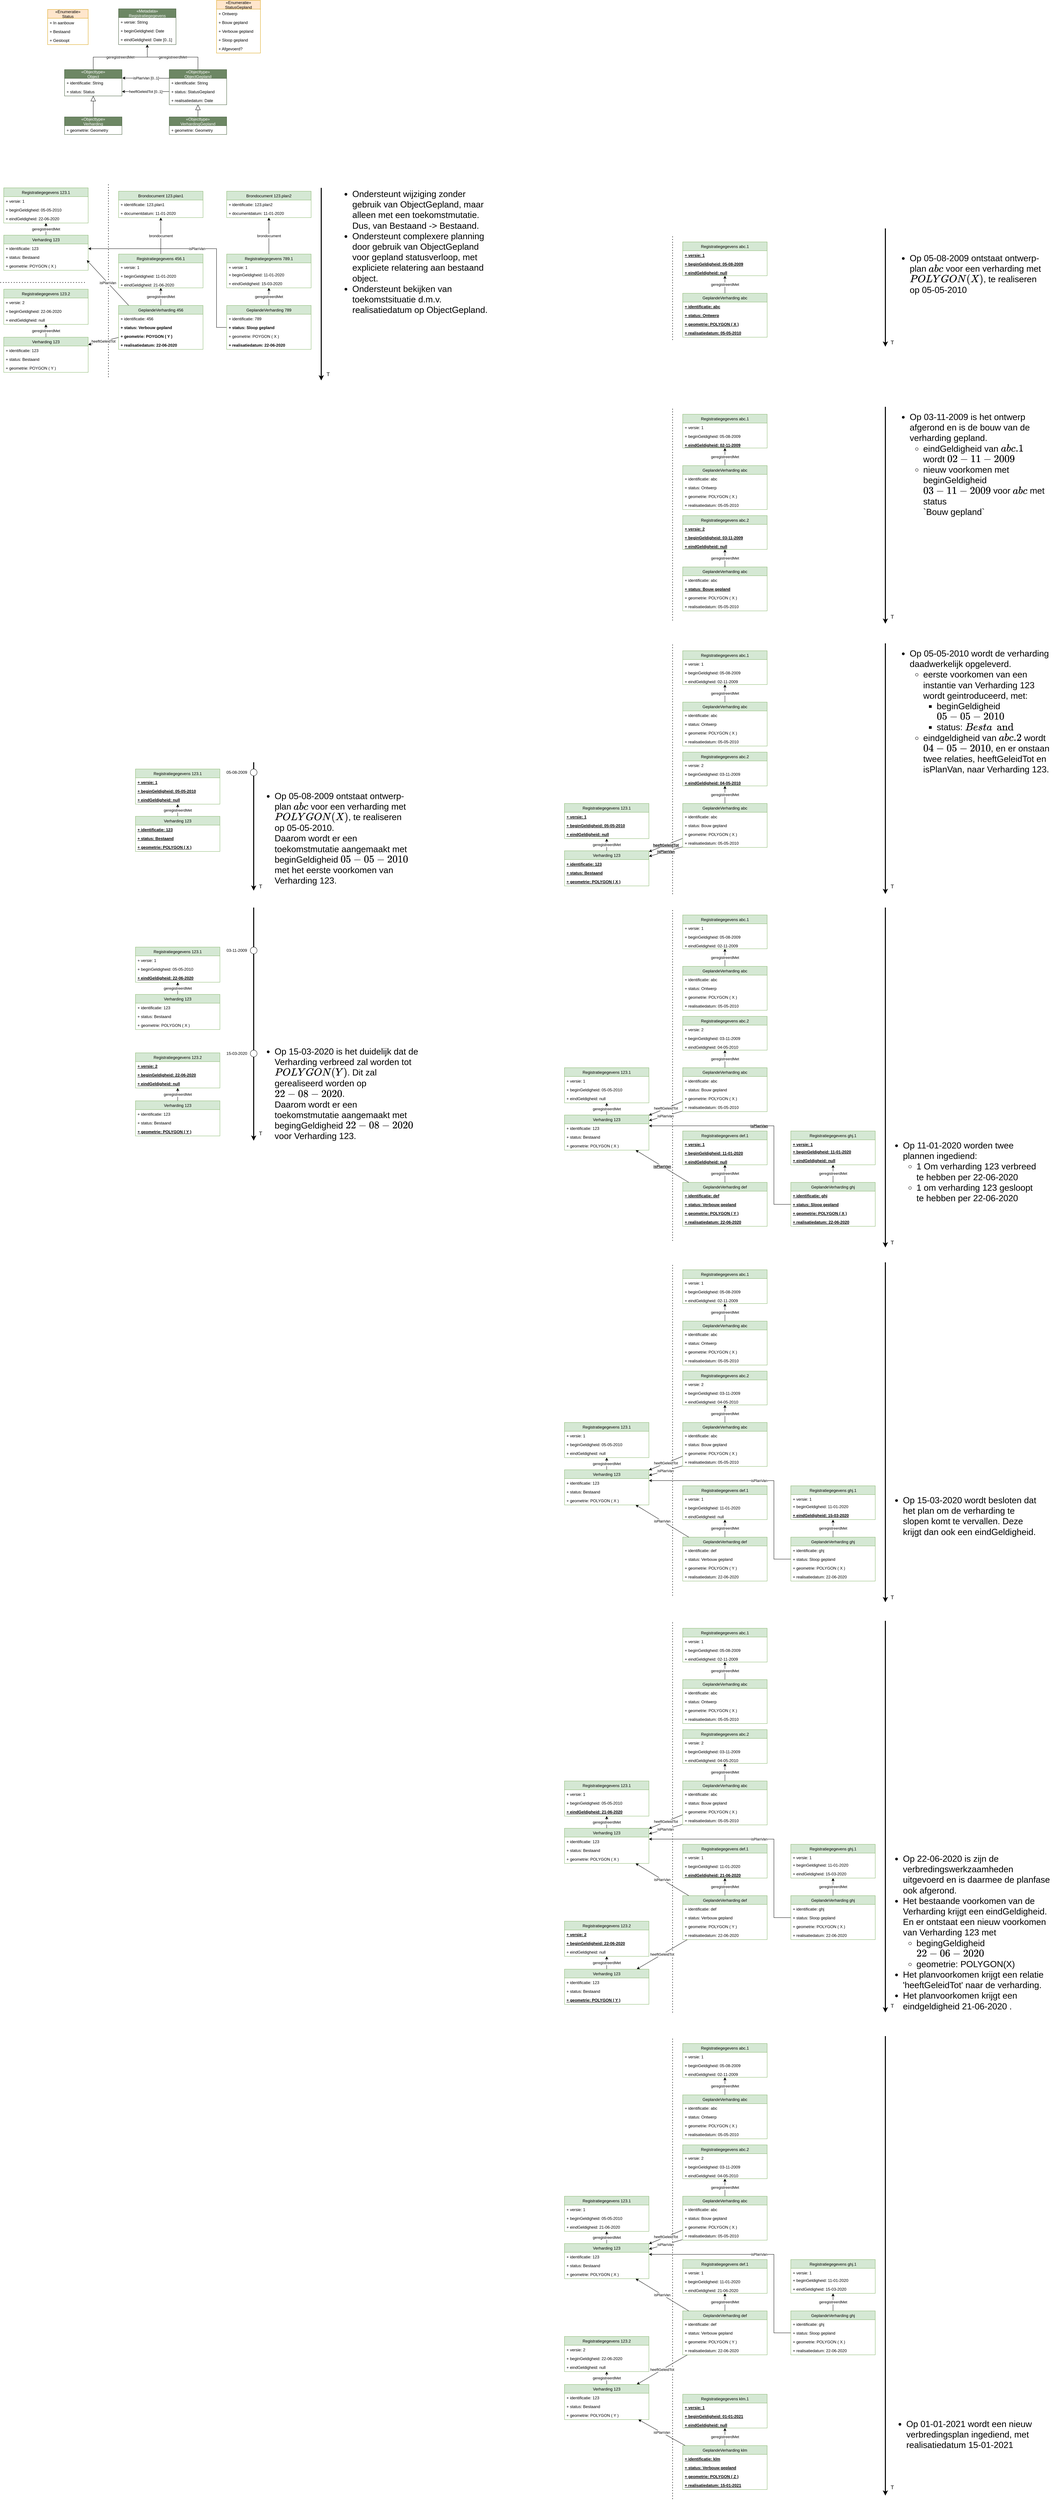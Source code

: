 <mxfile>
    <diagram id="xgMvqlsG6IL_uC9JVwvj" name="Page-1">
        <mxGraphModel dx="-115" dy="1141" grid="1" gridSize="10" guides="1" tooltips="1" connect="1" arrows="1" fold="1" page="1" pageScale="1" pageWidth="850" pageHeight="1100" background="#ffffff" math="0" shadow="0">
            <root>
                <mxCell id="0"/>
                <mxCell id="1" parent="0"/>
                <mxCell id="2" value="geregistreerdMet" style="edgeStyle=orthogonalEdgeStyle;rounded=0;orthogonalLoop=1;jettySize=auto;html=1;" parent="1" source="4" target="8" edge="1">
                    <mxGeometry relative="1" as="geometry"/>
                </mxCell>
                <mxCell id="4" value="«Objecttype»&#10;Object" style="swimlane;fontStyle=0;childLayout=stackLayout;horizontal=1;startSize=26;fillColor=#6d8764;horizontalStack=0;resizeParent=1;resizeParentMax=0;resizeLast=0;collapsible=1;marginBottom=0;strokeColor=#3A5431;fontColor=#ffffff;" parent="1" vertex="1">
                    <mxGeometry x="1930" y="490" width="170" height="78" as="geometry"/>
                </mxCell>
                <mxCell id="5" value="+ identificatie: String" style="text;strokeColor=none;fillColor=none;align=left;verticalAlign=top;spacingLeft=4;spacingRight=4;overflow=hidden;rotatable=0;points=[[0,0.5],[1,0.5]];portConstraint=eastwest;" parent="4" vertex="1">
                    <mxGeometry y="26" width="170" height="26" as="geometry"/>
                </mxCell>
                <mxCell id="6" value="+ status: Status" style="text;strokeColor=none;fillColor=none;align=left;verticalAlign=top;spacingLeft=4;spacingRight=4;overflow=hidden;rotatable=0;points=[[0,0.5],[1,0.5]];portConstraint=eastwest;" parent="4" vertex="1">
                    <mxGeometry y="52" width="170" height="26" as="geometry"/>
                </mxCell>
                <mxCell id="8" value="«Metadata»&#10;Registratiegegevens" style="swimlane;fontStyle=0;childLayout=stackLayout;horizontal=1;startSize=26;fillColor=#6d8764;horizontalStack=0;resizeParent=1;resizeParentMax=0;resizeLast=0;collapsible=1;marginBottom=0;strokeColor=#3A5431;fontColor=#ffffff;" parent="1" vertex="1">
                    <mxGeometry x="2090" y="310" width="170" height="106" as="geometry"/>
                </mxCell>
                <mxCell id="9" value="+ versie: String" style="text;strokeColor=none;fillColor=none;align=left;verticalAlign=top;spacingLeft=4;spacingRight=4;overflow=hidden;rotatable=0;points=[[0,0.5],[1,0.5]];portConstraint=eastwest;" parent="8" vertex="1">
                    <mxGeometry y="26" width="170" height="26" as="geometry"/>
                </mxCell>
                <mxCell id="67" value="+ beginGeldigheid: Date" style="text;strokeColor=none;fillColor=none;align=left;verticalAlign=top;spacingLeft=4;spacingRight=4;overflow=hidden;rotatable=0;points=[[0,0.5],[1,0.5]];portConstraint=eastwest;" parent="8" vertex="1">
                    <mxGeometry y="52" width="170" height="26" as="geometry"/>
                </mxCell>
                <mxCell id="10" value="+ eindGeldigheid: Date [0..1]" style="text;strokeColor=none;fillColor=none;align=left;verticalAlign=top;spacingLeft=4;spacingRight=4;overflow=hidden;rotatable=0;points=[[0,0.5],[1,0.5]];portConstraint=eastwest;" parent="8" vertex="1">
                    <mxGeometry y="78" width="170" height="28" as="geometry"/>
                </mxCell>
                <mxCell id="11" value="geregistreerdMet" style="edgeStyle=orthogonalEdgeStyle;rounded=0;orthogonalLoop=1;jettySize=auto;html=1;" parent="1" source="14" target="8" edge="1">
                    <mxGeometry relative="1" as="geometry">
                        <mxPoint x="2325" y="446" as="targetPoint"/>
                    </mxGeometry>
                </mxCell>
                <mxCell id="12" value="heeftGeleidTot [0..1]" style="rounded=0;orthogonalLoop=1;jettySize=auto;html=1;entryX=1;entryY=0.5;entryDx=0;entryDy=0;" parent="1" source="16" target="6" edge="1">
                    <mxGeometry relative="1" as="geometry">
                        <mxPoint x="2100" y="581" as="targetPoint"/>
                    </mxGeometry>
                </mxCell>
                <mxCell id="13" value="isPlanVan [0..1]" style="rounded=0;orthogonalLoop=1;jettySize=auto;html=1;strokeWidth=1;exitX=0.003;exitY=-0.016;exitDx=0;exitDy=0;exitPerimeter=0;entryX=1.006;entryY=-0.038;entryDx=0;entryDy=0;entryPerimeter=0;" parent="1" source="15" target="5" edge="1">
                    <mxGeometry relative="1" as="geometry"/>
                </mxCell>
                <mxCell id="14" value="«Objecttype»&#10;ObjectGepland" style="swimlane;fontStyle=0;childLayout=stackLayout;horizontal=1;startSize=26;fillColor=#6d8764;horizontalStack=0;resizeParent=1;resizeParentMax=0;resizeLast=0;collapsible=1;marginBottom=0;strokeColor=#3A5431;fontColor=#ffffff;" parent="1" vertex="1">
                    <mxGeometry x="2240" y="490" width="170" height="104" as="geometry"/>
                </mxCell>
                <mxCell id="15" value="+ identificatie: String" style="text;strokeColor=none;fillColor=none;align=left;verticalAlign=top;spacingLeft=4;spacingRight=4;overflow=hidden;rotatable=0;points=[[0,0.5],[1,0.5]];portConstraint=eastwest;" parent="14" vertex="1">
                    <mxGeometry y="26" width="170" height="26" as="geometry"/>
                </mxCell>
                <mxCell id="16" value="+ status: StatusGepland" style="text;strokeColor=none;fillColor=none;align=left;verticalAlign=top;spacingLeft=4;spacingRight=4;overflow=hidden;rotatable=0;points=[[0,0.5],[1,0.5]];portConstraint=eastwest;" parent="14" vertex="1">
                    <mxGeometry y="52" width="170" height="26" as="geometry"/>
                </mxCell>
                <mxCell id="17" value="+ realisatiedatum: Date" style="text;strokeColor=none;fillColor=none;align=left;verticalAlign=top;spacingLeft=4;spacingRight=4;overflow=hidden;rotatable=0;points=[[0,0.5],[1,0.5]];portConstraint=eastwest;" parent="14" vertex="1">
                    <mxGeometry y="78" width="170" height="26" as="geometry"/>
                </mxCell>
                <mxCell id="21" value="«Enumeratie»&#10;Status" style="swimlane;fontStyle=0;childLayout=stackLayout;horizontal=1;startSize=26;fillColor=#ffe6cc;horizontalStack=0;resizeParent=1;resizeParentMax=0;resizeLast=0;collapsible=1;marginBottom=0;strokeColor=#d79b00;" parent="1" vertex="1">
                    <mxGeometry x="1880" y="312" width="120" height="104" as="geometry"/>
                </mxCell>
                <mxCell id="22" value="+ In aanbouw" style="text;strokeColor=none;fillColor=none;align=left;verticalAlign=top;spacingLeft=4;spacingRight=4;overflow=hidden;rotatable=0;points=[[0,0.5],[1,0.5]];portConstraint=eastwest;" parent="21" vertex="1">
                    <mxGeometry y="26" width="120" height="26" as="geometry"/>
                </mxCell>
                <mxCell id="23" value="+ Bestaand" style="text;strokeColor=none;fillColor=none;align=left;verticalAlign=top;spacingLeft=4;spacingRight=4;overflow=hidden;rotatable=0;points=[[0,0.5],[1,0.5]];portConstraint=eastwest;" parent="21" vertex="1">
                    <mxGeometry y="52" width="120" height="26" as="geometry"/>
                </mxCell>
                <mxCell id="24" value="+ Gesloopt" style="text;strokeColor=none;fillColor=none;align=left;verticalAlign=top;spacingLeft=4;spacingRight=4;overflow=hidden;rotatable=0;points=[[0,0.5],[1,0.5]];portConstraint=eastwest;" parent="21" vertex="1">
                    <mxGeometry y="78" width="120" height="26" as="geometry"/>
                </mxCell>
                <mxCell id="25" value="«Enumeratie»&#10;StatusGepland" style="swimlane;fontStyle=0;childLayout=stackLayout;horizontal=1;startSize=26;fillColor=#ffe6cc;horizontalStack=0;resizeParent=1;resizeParentMax=0;resizeLast=0;collapsible=1;marginBottom=0;strokeColor=#d79b00;" parent="1" vertex="1">
                    <mxGeometry x="2380" y="285" width="130" height="156" as="geometry"/>
                </mxCell>
                <mxCell id="26" value="+ Ontwerp" style="text;strokeColor=none;fillColor=none;align=left;verticalAlign=top;spacingLeft=4;spacingRight=4;overflow=hidden;rotatable=0;points=[[0,0.5],[1,0.5]];portConstraint=eastwest;" parent="25" vertex="1">
                    <mxGeometry y="26" width="130" height="26" as="geometry"/>
                </mxCell>
                <mxCell id="27" value="+ Bouw gepland" style="text;strokeColor=none;fillColor=none;align=left;verticalAlign=top;spacingLeft=4;spacingRight=4;overflow=hidden;rotatable=0;points=[[0,0.5],[1,0.5]];portConstraint=eastwest;" parent="25" vertex="1">
                    <mxGeometry y="52" width="130" height="26" as="geometry"/>
                </mxCell>
                <mxCell id="28" value="+ Verbouw gepland" style="text;strokeColor=none;fillColor=none;align=left;verticalAlign=top;spacingLeft=4;spacingRight=4;overflow=hidden;rotatable=0;points=[[0,0.5],[1,0.5]];portConstraint=eastwest;" parent="25" vertex="1">
                    <mxGeometry y="78" width="130" height="26" as="geometry"/>
                </mxCell>
                <mxCell id="29" value="+ Sloop gepland" style="text;strokeColor=none;fillColor=none;align=left;verticalAlign=top;spacingLeft=4;spacingRight=4;overflow=hidden;rotatable=0;points=[[0,0.5],[1,0.5]];portConstraint=eastwest;" parent="25" vertex="1">
                    <mxGeometry y="104" width="130" height="26" as="geometry"/>
                </mxCell>
                <mxCell id="30" value="+ Afgevoerd?" style="text;strokeColor=none;fillColor=none;align=left;verticalAlign=top;spacingLeft=4;spacingRight=4;overflow=hidden;rotatable=0;points=[[0,0.5],[1,0.5]];portConstraint=eastwest;" parent="25" vertex="1">
                    <mxGeometry y="130" width="130" height="26" as="geometry"/>
                </mxCell>
                <mxCell id="34" value="geregistreerdMet" style="edgeStyle=orthogonalEdgeStyle;rounded=0;orthogonalLoop=1;jettySize=auto;html=1;" parent="1" source="36" target="40" edge="1">
                    <mxGeometry relative="1" as="geometry"/>
                </mxCell>
                <mxCell id="36" value="Verharding 123" style="swimlane;fontStyle=0;childLayout=stackLayout;horizontal=1;startSize=26;fillColor=#d5e8d4;horizontalStack=0;resizeParent=1;resizeParentMax=0;resizeLast=0;collapsible=1;marginBottom=0;strokeColor=#82b366;" parent="1" vertex="1">
                    <mxGeometry x="1750" y="980" width="250" height="104" as="geometry"/>
                </mxCell>
                <mxCell id="37" value="+ identificatie: 123" style="text;strokeColor=none;fillColor=none;align=left;verticalAlign=top;spacingLeft=4;spacingRight=4;overflow=hidden;rotatable=0;points=[[0,0.5],[1,0.5]];portConstraint=eastwest;" parent="36" vertex="1">
                    <mxGeometry y="26" width="250" height="26" as="geometry"/>
                </mxCell>
                <mxCell id="38" value="+ status: Bestaand" style="text;strokeColor=none;fillColor=none;align=left;verticalAlign=top;spacingLeft=4;spacingRight=4;overflow=hidden;rotatable=0;points=[[0,0.5],[1,0.5]];portConstraint=eastwest;" parent="36" vertex="1">
                    <mxGeometry y="52" width="250" height="26" as="geometry"/>
                </mxCell>
                <mxCell id="39" value="+ geometrie: POYGON ( X )" style="text;strokeColor=none;fillColor=none;align=left;verticalAlign=top;spacingLeft=4;spacingRight=4;overflow=hidden;rotatable=0;points=[[0,0.5],[1,0.5]];portConstraint=eastwest;" parent="36" vertex="1">
                    <mxGeometry y="78" width="250" height="26" as="geometry"/>
                </mxCell>
                <mxCell id="40" value="Registratiegegevens 123.1" style="swimlane;fontStyle=0;childLayout=stackLayout;horizontal=1;startSize=26;fillColor=#d5e8d4;horizontalStack=0;resizeParent=1;resizeParentMax=0;resizeLast=0;collapsible=1;marginBottom=0;strokeColor=#82b366;" parent="1" vertex="1">
                    <mxGeometry x="1750" y="840" width="250" height="104" as="geometry"/>
                </mxCell>
                <mxCell id="65" value="+ versie: 1" style="text;strokeColor=none;fillColor=none;align=left;verticalAlign=top;spacingLeft=4;spacingRight=4;overflow=hidden;rotatable=0;points=[[0,0.5],[1,0.5]];portConstraint=eastwest;" parent="40" vertex="1">
                    <mxGeometry y="26" width="250" height="26" as="geometry"/>
                </mxCell>
                <mxCell id="41" value="+ beginGeldigheid: 05-05-2010" style="text;strokeColor=none;fillColor=none;align=left;verticalAlign=top;spacingLeft=4;spacingRight=4;overflow=hidden;rotatable=0;points=[[0,0.5],[1,0.5]];portConstraint=eastwest;" parent="40" vertex="1">
                    <mxGeometry y="52" width="250" height="26" as="geometry"/>
                </mxCell>
                <mxCell id="42" value="+ eindGeldigheid: 22-06-2020" style="text;strokeColor=none;fillColor=none;align=left;verticalAlign=top;spacingLeft=4;spacingRight=4;overflow=hidden;rotatable=0;points=[[0,0.5],[1,0.5]];portConstraint=eastwest;" parent="40" vertex="1">
                    <mxGeometry y="78" width="250" height="26" as="geometry"/>
                </mxCell>
                <mxCell id="43" value="" style="endArrow=none;dashed=1;html=1;dashPattern=1 3;strokeWidth=2;" parent="1" edge="1">
                    <mxGeometry width="50" height="50" relative="1" as="geometry">
                        <mxPoint x="1990" y="1120" as="sourcePoint"/>
                        <mxPoint x="1740" y="1120" as="targetPoint"/>
                    </mxGeometry>
                </mxCell>
                <mxCell id="44" value="" style="endArrow=none;dashed=1;html=1;dashPattern=1 3;strokeWidth=2;" parent="1" edge="1">
                    <mxGeometry width="50" height="50" relative="1" as="geometry">
                        <mxPoint x="2060" y="1400" as="sourcePoint"/>
                        <mxPoint x="2060" y="830" as="targetPoint"/>
                    </mxGeometry>
                </mxCell>
                <mxCell id="45" value="geregistreerdMet" style="edgeStyle=orthogonalEdgeStyle;rounded=0;orthogonalLoop=1;jettySize=auto;html=1;" parent="1" source="48" target="52" edge="1">
                    <mxGeometry relative="1" as="geometry"/>
                </mxCell>
                <mxCell id="46" value="heeftGeleidTot" style="edgeStyle=none;rounded=0;orthogonalLoop=1;jettySize=auto;html=1;strokeWidth=1;" parent="1" source="48" target="57" edge="1">
                    <mxGeometry relative="1" as="geometry"/>
                </mxCell>
                <mxCell id="47" value="isPlanVan" style="edgeStyle=none;rounded=0;orthogonalLoop=1;jettySize=auto;html=1;strokeWidth=1;entryX=0.984;entryY=-0.154;entryDx=0;entryDy=0;entryPerimeter=0;exitX=0.12;exitY=0;exitDx=0;exitDy=0;exitPerimeter=0;" parent="1" source="48" target="39" edge="1">
                    <mxGeometry relative="1" as="geometry"/>
                </mxCell>
                <mxCell id="48" value="GeplandeVerharding 456" style="swimlane;fontStyle=0;childLayout=stackLayout;horizontal=1;startSize=26;fillColor=#d5e8d4;horizontalStack=0;resizeParent=1;resizeParentMax=0;resizeLast=0;collapsible=1;marginBottom=0;strokeColor=#82b366;" parent="1" vertex="1">
                    <mxGeometry x="2090" y="1188" width="250" height="130" as="geometry"/>
                </mxCell>
                <mxCell id="49" value="+ identificatie: 456" style="text;strokeColor=none;fillColor=none;align=left;verticalAlign=top;spacingLeft=4;spacingRight=4;overflow=hidden;rotatable=0;points=[[0,0.5],[1,0.5]];portConstraint=eastwest;" parent="48" vertex="1">
                    <mxGeometry y="26" width="250" height="26" as="geometry"/>
                </mxCell>
                <mxCell id="50" value="+ status: Verbouw gepland" style="text;strokeColor=none;fillColor=none;align=left;verticalAlign=top;spacingLeft=4;spacingRight=4;overflow=hidden;rotatable=0;points=[[0,0.5],[1,0.5]];portConstraint=eastwest;fontStyle=1" parent="48" vertex="1">
                    <mxGeometry y="52" width="250" height="26" as="geometry"/>
                </mxCell>
                <mxCell id="51" value="+ geometrie: POYGON ( Y )" style="text;strokeColor=none;fillColor=none;align=left;verticalAlign=top;spacingLeft=4;spacingRight=4;overflow=hidden;rotatable=0;points=[[0,0.5],[1,0.5]];portConstraint=eastwest;fontStyle=1" parent="48" vertex="1">
                    <mxGeometry y="78" width="250" height="26" as="geometry"/>
                </mxCell>
                <mxCell id="124" value="+ realisatiedatum: 22-06-2020" style="text;strokeColor=none;fillColor=none;align=left;verticalAlign=top;spacingLeft=4;spacingRight=4;overflow=hidden;rotatable=0;points=[[0,0.5],[1,0.5]];portConstraint=eastwest;fontStyle=1" parent="48" vertex="1">
                    <mxGeometry y="104" width="250" height="26" as="geometry"/>
                </mxCell>
                <mxCell id="91" value="brondocument" style="edgeStyle=orthogonalEdgeStyle;rounded=0;orthogonalLoop=1;jettySize=auto;html=1;strokeColor=#000000;" parent="1" source="52" target="87" edge="1">
                    <mxGeometry relative="1" as="geometry"/>
                </mxCell>
                <mxCell id="52" value="Registratiegegevens 456.1" style="swimlane;fontStyle=0;childLayout=stackLayout;horizontal=1;startSize=26;fillColor=#d5e8d4;horizontalStack=0;resizeParent=1;resizeParentMax=0;resizeLast=0;collapsible=1;marginBottom=0;strokeColor=#82b366;" parent="1" vertex="1">
                    <mxGeometry x="2090" y="1036" width="250" height="100" as="geometry"/>
                </mxCell>
                <mxCell id="53" value="+ versie: 1" style="text;strokeColor=none;fillColor=none;align=left;verticalAlign=top;spacingLeft=4;spacingRight=4;overflow=hidden;rotatable=0;points=[[0,0.5],[1,0.5]];portConstraint=eastwest;" parent="52" vertex="1">
                    <mxGeometry y="26" width="250" height="26" as="geometry"/>
                </mxCell>
                <mxCell id="64" value="+ beginGeldigheid: 11-01-2020" style="text;strokeColor=none;fillColor=none;align=left;verticalAlign=top;spacingLeft=4;spacingRight=4;overflow=hidden;rotatable=0;points=[[0,0.5],[1,0.5]];portConstraint=eastwest;" parent="52" vertex="1">
                    <mxGeometry y="52" width="250" height="26" as="geometry"/>
                </mxCell>
                <mxCell id="54" value="+ eindGeldigheid: 21-06-2020" style="text;strokeColor=none;fillColor=none;align=left;verticalAlign=top;spacingLeft=4;spacingRight=4;overflow=hidden;rotatable=0;points=[[0,0.5],[1,0.5]];portConstraint=eastwest;" parent="52" vertex="1">
                    <mxGeometry y="78" width="250" height="22" as="geometry"/>
                </mxCell>
                <mxCell id="55" value="geregistreerdMet" style="edgeStyle=orthogonalEdgeStyle;rounded=0;orthogonalLoop=1;jettySize=auto;html=1;" parent="1" source="57" target="61" edge="1">
                    <mxGeometry relative="1" as="geometry"/>
                </mxCell>
                <mxCell id="57" value="Verharding 123" style="swimlane;fontStyle=0;childLayout=stackLayout;horizontal=1;startSize=26;fillColor=#d5e8d4;horizontalStack=0;resizeParent=1;resizeParentMax=0;resizeLast=0;collapsible=1;marginBottom=0;strokeColor=#82b366;" parent="1" vertex="1">
                    <mxGeometry x="1750" y="1282" width="250" height="104" as="geometry"/>
                </mxCell>
                <mxCell id="58" value="+ identificatie: 123" style="text;strokeColor=none;fillColor=none;align=left;verticalAlign=top;spacingLeft=4;spacingRight=4;overflow=hidden;rotatable=0;points=[[0,0.5],[1,0.5]];portConstraint=eastwest;" parent="57" vertex="1">
                    <mxGeometry y="26" width="250" height="26" as="geometry"/>
                </mxCell>
                <mxCell id="59" value="+ status: Bestaand" style="text;strokeColor=none;fillColor=none;align=left;verticalAlign=top;spacingLeft=4;spacingRight=4;overflow=hidden;rotatable=0;points=[[0,0.5],[1,0.5]];portConstraint=eastwest;" parent="57" vertex="1">
                    <mxGeometry y="52" width="250" height="26" as="geometry"/>
                </mxCell>
                <mxCell id="60" value="+ geometrie: POYGON ( Y )" style="text;strokeColor=none;fillColor=none;align=left;verticalAlign=top;spacingLeft=4;spacingRight=4;overflow=hidden;rotatable=0;points=[[0,0.5],[1,0.5]];portConstraint=eastwest;" parent="57" vertex="1">
                    <mxGeometry y="78" width="250" height="26" as="geometry"/>
                </mxCell>
                <mxCell id="61" value="Registratiegegevens 123.2" style="swimlane;fontStyle=0;childLayout=stackLayout;horizontal=1;startSize=26;fillColor=#d5e8d4;horizontalStack=0;resizeParent=1;resizeParentMax=0;resizeLast=0;collapsible=1;marginBottom=0;strokeColor=#82b366;" parent="1" vertex="1">
                    <mxGeometry x="1750" y="1140" width="250" height="104" as="geometry"/>
                </mxCell>
                <mxCell id="66" value="+ versie: 2" style="text;strokeColor=none;fillColor=none;align=left;verticalAlign=top;spacingLeft=4;spacingRight=4;overflow=hidden;rotatable=0;points=[[0,0.5],[1,0.5]];portConstraint=eastwest;" parent="61" vertex="1">
                    <mxGeometry y="26" width="250" height="26" as="geometry"/>
                </mxCell>
                <mxCell id="62" value="+ beginGeldigheid: 22-06-2020" style="text;strokeColor=none;fillColor=none;align=left;verticalAlign=top;spacingLeft=4;spacingRight=4;overflow=hidden;rotatable=0;points=[[0,0.5],[1,0.5]];portConstraint=eastwest;" parent="61" vertex="1">
                    <mxGeometry y="52" width="250" height="26" as="geometry"/>
                </mxCell>
                <mxCell id="63" value="+ eindGeldigheid: null" style="text;strokeColor=none;fillColor=none;align=left;verticalAlign=top;spacingLeft=4;spacingRight=4;overflow=hidden;rotatable=0;points=[[0,0.5],[1,0.5]];portConstraint=eastwest;" parent="61" vertex="1">
                    <mxGeometry y="78" width="250" height="26" as="geometry"/>
                </mxCell>
                <mxCell id="71" value="geregistreerdMet" style="edgeStyle=orthogonalEdgeStyle;rounded=0;orthogonalLoop=1;jettySize=auto;html=1;" parent="1" source="73" target="77" edge="1">
                    <mxGeometry relative="1" as="geometry"/>
                </mxCell>
                <mxCell id="72" value="isPlanVan" style="edgeStyle=orthogonalEdgeStyle;rounded=0;orthogonalLoop=1;jettySize=auto;html=1;strokeWidth=1;" parent="1" source="73" target="36" edge="1">
                    <mxGeometry relative="1" as="geometry">
                        <Array as="points">
                            <mxPoint x="2380" y="1253"/>
                            <mxPoint x="2380" y="1020"/>
                        </Array>
                        <mxPoint x="2050" y="1000.06" as="targetPoint"/>
                    </mxGeometry>
                </mxCell>
                <mxCell id="73" value="GeplandeVerharding 789" style="swimlane;fontStyle=0;childLayout=stackLayout;horizontal=1;startSize=26;fillColor=#d5e8d4;horizontalStack=0;resizeParent=1;resizeParentMax=0;resizeLast=0;collapsible=1;marginBottom=0;strokeColor=#82b366;" parent="1" vertex="1">
                    <mxGeometry x="2410" y="1188" width="250" height="130" as="geometry"/>
                </mxCell>
                <mxCell id="74" value="+ identificatie: 789" style="text;strokeColor=none;fillColor=none;align=left;verticalAlign=top;spacingLeft=4;spacingRight=4;overflow=hidden;rotatable=0;points=[[0,0.5],[1,0.5]];portConstraint=eastwest;" parent="73" vertex="1">
                    <mxGeometry y="26" width="250" height="26" as="geometry"/>
                </mxCell>
                <mxCell id="75" value="+ status: Sloop gepland" style="text;strokeColor=none;fillColor=none;align=left;verticalAlign=top;spacingLeft=4;spacingRight=4;overflow=hidden;rotatable=0;points=[[0,0.5],[1,0.5]];portConstraint=eastwest;fontStyle=1" parent="73" vertex="1">
                    <mxGeometry y="52" width="250" height="26" as="geometry"/>
                </mxCell>
                <mxCell id="76" value="+ geometrie: POYGON ( X )" style="text;strokeColor=none;fillColor=none;align=left;verticalAlign=top;spacingLeft=4;spacingRight=4;overflow=hidden;rotatable=0;points=[[0,0.5],[1,0.5]];portConstraint=eastwest;" parent="73" vertex="1">
                    <mxGeometry y="78" width="250" height="26" as="geometry"/>
                </mxCell>
                <mxCell id="126" value="+ realisatiedatum: 22-06-2020" style="text;strokeColor=none;fillColor=none;align=left;verticalAlign=top;spacingLeft=4;spacingRight=4;overflow=hidden;rotatable=0;points=[[0,0.5],[1,0.5]];portConstraint=eastwest;fontStyle=1" parent="73" vertex="1">
                    <mxGeometry y="104" width="250" height="26" as="geometry"/>
                </mxCell>
                <mxCell id="95" value="brondocument" style="edgeStyle=orthogonalEdgeStyle;rounded=0;orthogonalLoop=1;jettySize=auto;html=1;strokeColor=#000000;" parent="1" source="77" target="92" edge="1">
                    <mxGeometry relative="1" as="geometry"/>
                </mxCell>
                <mxCell id="77" value="Registratiegegevens 789.1" style="swimlane;fontStyle=0;childLayout=stackLayout;horizontal=1;startSize=26;fillColor=#d5e8d4;horizontalStack=0;resizeParent=1;resizeParentMax=0;resizeLast=0;collapsible=1;marginBottom=0;strokeColor=#82b366;" parent="1" vertex="1">
                    <mxGeometry x="2410" y="1036" width="250" height="100" as="geometry"/>
                </mxCell>
                <mxCell id="81" value="+ versie: 1" style="text;strokeColor=none;fillColor=none;align=left;verticalAlign=top;spacingLeft=4;spacingRight=4;overflow=hidden;rotatable=0;points=[[0,0.5],[1,0.5]];portConstraint=eastwest;" parent="77" vertex="1">
                    <mxGeometry y="26" width="250" height="22" as="geometry"/>
                </mxCell>
                <mxCell id="78" value="+ beginGeldigheid: 11-01-2020" style="text;strokeColor=none;fillColor=none;align=left;verticalAlign=top;spacingLeft=4;spacingRight=4;overflow=hidden;rotatable=0;points=[[0,0.5],[1,0.5]];portConstraint=eastwest;" parent="77" vertex="1">
                    <mxGeometry y="48" width="250" height="26" as="geometry"/>
                </mxCell>
                <mxCell id="79" value="+ eindGeldigheid: 15-03-2020" style="text;strokeColor=none;fillColor=none;align=left;verticalAlign=top;spacingLeft=4;spacingRight=4;overflow=hidden;rotatable=0;points=[[0,0.5],[1,0.5]];portConstraint=eastwest;" parent="77" vertex="1">
                    <mxGeometry y="74" width="250" height="26" as="geometry"/>
                </mxCell>
                <mxCell id="87" value="Brondocument 123.plan1" style="swimlane;fontStyle=0;childLayout=stackLayout;horizontal=1;startSize=26;fillColor=#d5e8d4;horizontalStack=0;resizeParent=1;resizeParentMax=0;resizeLast=0;collapsible=1;marginBottom=0;strokeColor=#82b366;" parent="1" vertex="1">
                    <mxGeometry x="2090" y="850" width="250" height="78" as="geometry"/>
                </mxCell>
                <mxCell id="88" value="+ identificatie: 123.plan1" style="text;strokeColor=none;fillColor=none;align=left;verticalAlign=top;spacingLeft=4;spacingRight=4;overflow=hidden;rotatable=0;points=[[0,0.5],[1,0.5]];portConstraint=eastwest;" parent="87" vertex="1">
                    <mxGeometry y="26" width="250" height="26" as="geometry"/>
                </mxCell>
                <mxCell id="89" value="+ documentdatum: 11-01-2020" style="text;strokeColor=none;fillColor=none;align=left;verticalAlign=top;spacingLeft=4;spacingRight=4;overflow=hidden;rotatable=0;points=[[0,0.5],[1,0.5]];portConstraint=eastwest;" parent="87" vertex="1">
                    <mxGeometry y="52" width="250" height="26" as="geometry"/>
                </mxCell>
                <mxCell id="92" value="Brondocument 123.plan2" style="swimlane;fontStyle=0;childLayout=stackLayout;horizontal=1;startSize=26;fillColor=#d5e8d4;horizontalStack=0;resizeParent=1;resizeParentMax=0;resizeLast=0;collapsible=1;marginBottom=0;strokeColor=#82b366;" parent="1" vertex="1">
                    <mxGeometry x="2410" y="850" width="250" height="78" as="geometry"/>
                </mxCell>
                <mxCell id="93" value="+ identificatie: 123.plan2" style="text;strokeColor=none;fillColor=none;align=left;verticalAlign=top;spacingLeft=4;spacingRight=4;overflow=hidden;rotatable=0;points=[[0,0.5],[1,0.5]];portConstraint=eastwest;" parent="92" vertex="1">
                    <mxGeometry y="26" width="250" height="26" as="geometry"/>
                </mxCell>
                <mxCell id="94" value="+ documentdatum: 11-01-2020" style="text;strokeColor=none;fillColor=none;align=left;verticalAlign=top;spacingLeft=4;spacingRight=4;overflow=hidden;rotatable=0;points=[[0,0.5],[1,0.5]];portConstraint=eastwest;" parent="92" vertex="1">
                    <mxGeometry y="52" width="250" height="26" as="geometry"/>
                </mxCell>
                <mxCell id="123" style="edgeStyle=orthogonalEdgeStyle;rounded=0;orthogonalLoop=1;jettySize=auto;html=1;endArrow=block;endFill=0;endSize=13;strokeColor=#000000;" parent="1" source="113" target="14" edge="1">
                    <mxGeometry relative="1" as="geometry"/>
                </mxCell>
                <mxCell id="113" value="«Objecttype»&#10;VerhardingGepland" style="swimlane;fontStyle=0;childLayout=stackLayout;horizontal=1;startSize=26;fillColor=#6d8764;horizontalStack=0;resizeParent=1;resizeParentMax=0;resizeLast=0;collapsible=1;marginBottom=0;strokeColor=#3A5431;fontColor=#ffffff;" parent="1" vertex="1">
                    <mxGeometry x="2240" y="630" width="170" height="52" as="geometry"/>
                </mxCell>
                <mxCell id="121" value="+ geometrie: Geometry" style="text;strokeColor=none;fillColor=none;align=left;verticalAlign=top;spacingLeft=4;spacingRight=4;overflow=hidden;rotatable=0;points=[[0,0.5],[1,0.5]];portConstraint=eastwest;" parent="113" vertex="1">
                    <mxGeometry y="26" width="170" height="26" as="geometry"/>
                </mxCell>
                <mxCell id="122" style="edgeStyle=orthogonalEdgeStyle;rounded=0;orthogonalLoop=1;jettySize=auto;html=1;strokeColor=#000000;endArrow=block;endFill=0;endSize=13;" parent="1" source="117" target="4" edge="1">
                    <mxGeometry relative="1" as="geometry"/>
                </mxCell>
                <mxCell id="117" value="«Objecttype»&#10;Verharding" style="swimlane;fontStyle=0;childLayout=stackLayout;horizontal=1;startSize=26;fillColor=#6d8764;horizontalStack=0;resizeParent=1;resizeParentMax=0;resizeLast=0;collapsible=1;marginBottom=0;strokeColor=#3A5431;fontColor=#ffffff;" parent="1" vertex="1">
                    <mxGeometry x="1930" y="630" width="170" height="52" as="geometry"/>
                </mxCell>
                <mxCell id="120" value="+ geometrie: Geometry" style="text;strokeColor=none;fillColor=none;align=left;verticalAlign=top;spacingLeft=4;spacingRight=4;overflow=hidden;rotatable=0;points=[[0,0.5],[1,0.5]];portConstraint=eastwest;" parent="117" vertex="1">
                    <mxGeometry y="26" width="170" height="26" as="geometry"/>
                </mxCell>
                <mxCell id="146" value="&lt;ul&gt;&lt;li&gt;&lt;span&gt;Ondersteunt wijziging zonder gebruik van ObjectGepland, maar alleen met een toekomstmutatie. Dus, van Bestaand -&amp;gt; Bestaand.&lt;/span&gt;&lt;/li&gt;&lt;li&gt;Ondersteunt complexere planning door gebruik van ObjectGepland voor gepland statusverloop, met expliciete relatering aan bestaand object.&lt;/li&gt;&lt;li&gt;Ondersteunt bekijken van toekomstsituatie d.m.v. realisatiedatum op ObjectGepland.&lt;/li&gt;&lt;/ul&gt;" style="text;html=1;strokeColor=none;fillColor=none;align=left;verticalAlign=top;whiteSpace=wrap;rounded=0;fontSize=26;" parent="1" vertex="1">
                    <mxGeometry x="2740" y="810" width="450" height="430" as="geometry"/>
                </mxCell>
                <mxCell id="198" value="" style="endArrow=classic;html=1;strokeWidth=3;" parent="1" edge="1">
                    <mxGeometry width="50" height="50" relative="1" as="geometry">
                        <mxPoint x="2690" y="840" as="sourcePoint"/>
                        <mxPoint x="2690" y="1410" as="targetPoint"/>
                    </mxGeometry>
                </mxCell>
                <mxCell id="199" value="&lt;font style=&quot;font-size: 16px&quot;&gt;T&lt;/font&gt;" style="edgeLabel;html=1;align=center;verticalAlign=middle;resizable=0;points=[];" parent="198" vertex="1" connectable="0">
                    <mxGeometry x="0.945" y="4" relative="1" as="geometry">
                        <mxPoint x="16" y="-4" as="offset"/>
                    </mxGeometry>
                </mxCell>
                <mxCell id="448" value="" style="endArrow=none;dashed=1;html=1;dashPattern=1 3;strokeWidth=2;" parent="1" edge="1">
                    <mxGeometry width="50" height="50" relative="1" as="geometry">
                        <mxPoint x="3730" y="1290" as="sourcePoint"/>
                        <mxPoint x="3730" y="980" as="targetPoint"/>
                    </mxGeometry>
                </mxCell>
                <mxCell id="449" value="geregistreerdMet" style="edgeStyle=orthogonalEdgeStyle;rounded=0;orthogonalLoop=1;jettySize=auto;html=1;" parent="1" source="452" target="458" edge="1">
                    <mxGeometry relative="1" as="geometry"/>
                </mxCell>
                <mxCell id="452" value="GeplandeVerharding abc" style="swimlane;fontStyle=0;childLayout=stackLayout;horizontal=1;startSize=26;fillColor=#d5e8d4;horizontalStack=0;resizeParent=1;resizeParentMax=0;resizeLast=0;collapsible=1;marginBottom=0;strokeColor=#82b366;" parent="1" vertex="1">
                    <mxGeometry x="3760" y="1152" width="250" height="130" as="geometry"/>
                </mxCell>
                <mxCell id="453" value="+ identificatie: abc" style="text;strokeColor=none;fillColor=none;align=left;verticalAlign=top;spacingLeft=4;spacingRight=4;overflow=hidden;rotatable=0;points=[[0,0.5],[1,0.5]];portConstraint=eastwest;fontStyle=5" parent="452" vertex="1">
                    <mxGeometry y="26" width="250" height="26" as="geometry"/>
                </mxCell>
                <mxCell id="454" value="+ status: Ontwerp" style="text;strokeColor=none;fillColor=none;align=left;verticalAlign=top;spacingLeft=4;spacingRight=4;overflow=hidden;rotatable=0;points=[[0,0.5],[1,0.5]];portConstraint=eastwest;fontStyle=5" parent="452" vertex="1">
                    <mxGeometry y="52" width="250" height="26" as="geometry"/>
                </mxCell>
                <mxCell id="455" value="+ geometrie: POLYGON ( X )" style="text;strokeColor=none;fillColor=none;align=left;verticalAlign=top;spacingLeft=4;spacingRight=4;overflow=hidden;rotatable=0;points=[[0,0.5],[1,0.5]];portConstraint=eastwest;fontStyle=5" parent="452" vertex="1">
                    <mxGeometry y="78" width="250" height="26" as="geometry"/>
                </mxCell>
                <mxCell id="456" value="+ realisatiedatum: 05-05-2010" style="text;strokeColor=none;fillColor=none;align=left;verticalAlign=top;spacingLeft=4;spacingRight=4;overflow=hidden;rotatable=0;points=[[0,0.5],[1,0.5]];portConstraint=eastwest;fontStyle=5" parent="452" vertex="1">
                    <mxGeometry y="104" width="250" height="26" as="geometry"/>
                </mxCell>
                <mxCell id="458" value="Registratiegegevens abc.1" style="swimlane;fontStyle=0;childLayout=stackLayout;horizontal=1;startSize=26;fillColor=#d5e8d4;horizontalStack=0;resizeParent=1;resizeParentMax=0;resizeLast=0;collapsible=1;marginBottom=0;strokeColor=#82b366;" parent="1" vertex="1">
                    <mxGeometry x="3760" y="1000" width="250" height="100" as="geometry"/>
                </mxCell>
                <mxCell id="459" value="+ versie: 1" style="text;strokeColor=none;fillColor=none;align=left;verticalAlign=top;spacingLeft=4;spacingRight=4;overflow=hidden;rotatable=0;points=[[0,0.5],[1,0.5]];portConstraint=eastwest;fontStyle=5" parent="458" vertex="1">
                    <mxGeometry y="26" width="250" height="26" as="geometry"/>
                </mxCell>
                <mxCell id="460" value="+ beginGeldigheid: 05-08-2009" style="text;strokeColor=none;fillColor=none;align=left;verticalAlign=top;spacingLeft=4;spacingRight=4;overflow=hidden;rotatable=0;points=[[0,0.5],[1,0.5]];portConstraint=eastwest;fontStyle=5" parent="458" vertex="1">
                    <mxGeometry y="52" width="250" height="26" as="geometry"/>
                </mxCell>
                <mxCell id="461" value="+ eindGeldigheid: null" style="text;strokeColor=none;fillColor=none;align=left;verticalAlign=top;spacingLeft=4;spacingRight=4;overflow=hidden;rotatable=0;points=[[0,0.5],[1,0.5]];portConstraint=eastwest;fontStyle=5" parent="458" vertex="1">
                    <mxGeometry y="78" width="250" height="22" as="geometry"/>
                </mxCell>
                <mxCell id="489" value="&lt;ul&gt;&lt;li&gt;&lt;span&gt;Op 05-08-2009 ontstaat ontwerp-plan `abc` voor een verharding met `POLYGON (X)`, te realiseren op 05-05-2010&lt;/span&gt;&lt;/li&gt;&lt;/ul&gt;" style="text;html=1;strokeColor=none;fillColor=none;align=left;verticalAlign=top;whiteSpace=wrap;rounded=0;fontSize=26;" parent="1" vertex="1">
                    <mxGeometry x="4390" y="1000" width="450" height="270" as="geometry"/>
                </mxCell>
                <mxCell id="490" value="" style="endArrow=classic;html=1;strokeWidth=3;" parent="1" edge="1">
                    <mxGeometry width="50" height="50" relative="1" as="geometry">
                        <mxPoint x="4360" y="960" as="sourcePoint"/>
                        <mxPoint x="4360" y="1310" as="targetPoint"/>
                    </mxGeometry>
                </mxCell>
                <mxCell id="491" value="&lt;font style=&quot;font-size: 16px&quot;&gt;T&lt;/font&gt;" style="edgeLabel;html=1;align=center;verticalAlign=middle;resizable=0;points=[];" parent="490" vertex="1" connectable="0">
                    <mxGeometry x="0.945" y="4" relative="1" as="geometry">
                        <mxPoint x="16" y="-4" as="offset"/>
                    </mxGeometry>
                </mxCell>
                <mxCell id="505" value="" style="endArrow=none;dashed=1;html=1;dashPattern=1 3;strokeWidth=2;" parent="1" edge="1">
                    <mxGeometry width="50" height="50" relative="1" as="geometry">
                        <mxPoint x="3730" y="2930" as="sourcePoint"/>
                        <mxPoint x="3730" y="2190" as="targetPoint"/>
                    </mxGeometry>
                </mxCell>
                <mxCell id="506" value="geregistreerdMet" style="edgeStyle=orthogonalEdgeStyle;rounded=0;orthogonalLoop=1;jettySize=auto;html=1;" parent="1" source="507" target="512" edge="1">
                    <mxGeometry relative="1" as="geometry"/>
                </mxCell>
                <mxCell id="507" value="GeplandeVerharding abc" style="swimlane;fontStyle=0;childLayout=stackLayout;horizontal=1;startSize=26;fillColor=#d5e8d4;horizontalStack=0;resizeParent=1;resizeParentMax=0;resizeLast=0;collapsible=1;marginBottom=0;strokeColor=#82b366;" parent="1" vertex="1">
                    <mxGeometry x="3760" y="2362" width="250" height="130" as="geometry"/>
                </mxCell>
                <mxCell id="508" value="+ identificatie: abc" style="text;strokeColor=none;fillColor=none;align=left;verticalAlign=top;spacingLeft=4;spacingRight=4;overflow=hidden;rotatable=0;points=[[0,0.5],[1,0.5]];portConstraint=eastwest;" parent="507" vertex="1">
                    <mxGeometry y="26" width="250" height="26" as="geometry"/>
                </mxCell>
                <mxCell id="509" value="+ status: Ontwerp" style="text;strokeColor=none;fillColor=none;align=left;verticalAlign=top;spacingLeft=4;spacingRight=4;overflow=hidden;rotatable=0;points=[[0,0.5],[1,0.5]];portConstraint=eastwest;fontStyle=0" parent="507" vertex="1">
                    <mxGeometry y="52" width="250" height="26" as="geometry"/>
                </mxCell>
                <mxCell id="510" value="+ geometrie: POLYGON ( X )" style="text;strokeColor=none;fillColor=none;align=left;verticalAlign=top;spacingLeft=4;spacingRight=4;overflow=hidden;rotatable=0;points=[[0,0.5],[1,0.5]];portConstraint=eastwest;fontStyle=0" parent="507" vertex="1">
                    <mxGeometry y="78" width="250" height="26" as="geometry"/>
                </mxCell>
                <mxCell id="511" value="+ realisatiedatum: 05-05-2010" style="text;strokeColor=none;fillColor=none;align=left;verticalAlign=top;spacingLeft=4;spacingRight=4;overflow=hidden;rotatable=0;points=[[0,0.5],[1,0.5]];portConstraint=eastwest;fontStyle=0" parent="507" vertex="1">
                    <mxGeometry y="104" width="250" height="26" as="geometry"/>
                </mxCell>
                <mxCell id="512" value="Registratiegegevens abc.1" style="swimlane;fontStyle=0;childLayout=stackLayout;horizontal=1;startSize=26;fillColor=#d5e8d4;horizontalStack=0;resizeParent=1;resizeParentMax=0;resizeLast=0;collapsible=1;marginBottom=0;strokeColor=#82b366;" parent="1" vertex="1">
                    <mxGeometry x="3760" y="2210" width="250" height="100" as="geometry"/>
                </mxCell>
                <mxCell id="513" value="+ versie: 1" style="text;strokeColor=none;fillColor=none;align=left;verticalAlign=top;spacingLeft=4;spacingRight=4;overflow=hidden;rotatable=0;points=[[0,0.5],[1,0.5]];portConstraint=eastwest;" parent="512" vertex="1">
                    <mxGeometry y="26" width="250" height="26" as="geometry"/>
                </mxCell>
                <mxCell id="514" value="+ beginGeldigheid: 05-08-2009" style="text;strokeColor=none;fillColor=none;align=left;verticalAlign=top;spacingLeft=4;spacingRight=4;overflow=hidden;rotatable=0;points=[[0,0.5],[1,0.5]];portConstraint=eastwest;" parent="512" vertex="1">
                    <mxGeometry y="52" width="250" height="26" as="geometry"/>
                </mxCell>
                <mxCell id="515" value="+ eindGeldigheid: 02-11-2009" style="text;strokeColor=none;fillColor=none;align=left;verticalAlign=top;spacingLeft=4;spacingRight=4;overflow=hidden;rotatable=0;points=[[0,0.5],[1,0.5]];portConstraint=eastwest;fontStyle=0" parent="512" vertex="1">
                    <mxGeometry y="78" width="250" height="22" as="geometry"/>
                </mxCell>
                <mxCell id="516" value="&lt;ul&gt;&lt;li&gt;Op 05-05-2010 wordt de verharding daadwerkelijk opgeleverd.&lt;/li&gt;&lt;ul&gt;&lt;li&gt;eerste voorkomen van een instantie van Verharding 123 wordt geintroduceerd, met:&lt;/li&gt;&lt;ul&gt;&lt;li&gt;beginGeldigheid `05-05-2010`&lt;/li&gt;&lt;li&gt;status: `Bestaand`&lt;/li&gt;&lt;/ul&gt;&lt;li&gt;eindgeldigheid van `abc.2` wordt `04-05-2010`, en er onstaan twee relaties, heeftGeleidTot en isPlanVan, naar Verharding 123.&lt;/li&gt;&lt;/ul&gt;&lt;/ul&gt;" style="text;html=1;strokeColor=none;fillColor=none;align=left;verticalAlign=top;whiteSpace=wrap;rounded=0;fontSize=26;" parent="1" vertex="1">
                    <mxGeometry x="4390" y="2170" width="470" height="430" as="geometry"/>
                </mxCell>
                <mxCell id="517" value="" style="endArrow=classic;html=1;strokeWidth=3;" parent="1" edge="1">
                    <mxGeometry width="50" height="50" relative="1" as="geometry">
                        <mxPoint x="4360" y="2188" as="sourcePoint"/>
                        <mxPoint x="4360" y="2930" as="targetPoint"/>
                    </mxGeometry>
                </mxCell>
                <mxCell id="518" value="&lt;font style=&quot;font-size: 16px&quot;&gt;T&lt;/font&gt;" style="edgeLabel;html=1;align=center;verticalAlign=middle;resizable=0;points=[];" parent="517" vertex="1" connectable="0">
                    <mxGeometry x="0.945" y="4" relative="1" as="geometry">
                        <mxPoint x="16" y="-3.18" as="offset"/>
                    </mxGeometry>
                </mxCell>
                <mxCell id="519" value="geregistreerdMet" style="edgeStyle=orthogonalEdgeStyle;rounded=0;orthogonalLoop=1;jettySize=auto;html=1;" parent="1" source="520" target="525" edge="1">
                    <mxGeometry relative="1" as="geometry"/>
                </mxCell>
                <mxCell id="757" value="heeftGeleidTot" style="rounded=0;orthogonalLoop=1;jettySize=auto;html=1;exitX=0.001;exitY=0.969;exitDx=0;exitDy=0;exitPerimeter=0;fontStyle=5" parent="1" source="523" target="749" edge="1">
                    <mxGeometry relative="1" as="geometry"/>
                </mxCell>
                <mxCell id="758" value="isPlanVan" style="edgeStyle=none;rounded=0;orthogonalLoop=1;jettySize=auto;html=1;exitX=-0.002;exitY=0.938;exitDx=0;exitDy=0;exitPerimeter=0;fontStyle=5" parent="1" source="524" target="749" edge="1">
                    <mxGeometry relative="1" as="geometry"/>
                </mxCell>
                <mxCell id="520" value="GeplandeVerharding abc" style="swimlane;fontStyle=0;childLayout=stackLayout;horizontal=1;startSize=26;fillColor=#d5e8d4;horizontalStack=0;resizeParent=1;resizeParentMax=0;resizeLast=0;collapsible=1;marginBottom=0;strokeColor=#82b366;" parent="1" vertex="1">
                    <mxGeometry x="3760" y="2662" width="250" height="130" as="geometry"/>
                </mxCell>
                <mxCell id="521" value="+ identificatie: abc" style="text;strokeColor=none;fillColor=none;align=left;verticalAlign=top;spacingLeft=4;spacingRight=4;overflow=hidden;rotatable=0;points=[[0,0.5],[1,0.5]];portConstraint=eastwest;" parent="520" vertex="1">
                    <mxGeometry y="26" width="250" height="26" as="geometry"/>
                </mxCell>
                <mxCell id="522" value="+ status: Bouw gepland" style="text;strokeColor=none;fillColor=none;align=left;verticalAlign=top;spacingLeft=4;spacingRight=4;overflow=hidden;rotatable=0;points=[[0,0.5],[1,0.5]];portConstraint=eastwest;fontStyle=0" parent="520" vertex="1">
                    <mxGeometry y="52" width="250" height="26" as="geometry"/>
                </mxCell>
                <mxCell id="523" value="+ geometrie: POLYGON ( X )" style="text;strokeColor=none;fillColor=none;align=left;verticalAlign=top;spacingLeft=4;spacingRight=4;overflow=hidden;rotatable=0;points=[[0,0.5],[1,0.5]];portConstraint=eastwest;fontStyle=0" parent="520" vertex="1">
                    <mxGeometry y="78" width="250" height="26" as="geometry"/>
                </mxCell>
                <mxCell id="524" value="+ realisatiedatum: 05-05-2010" style="text;strokeColor=none;fillColor=none;align=left;verticalAlign=top;spacingLeft=4;spacingRight=4;overflow=hidden;rotatable=0;points=[[0,0.5],[1,0.5]];portConstraint=eastwest;fontStyle=0" parent="520" vertex="1">
                    <mxGeometry y="104" width="250" height="26" as="geometry"/>
                </mxCell>
                <mxCell id="525" value="Registratiegegevens abc.2" style="swimlane;fontStyle=0;childLayout=stackLayout;horizontal=1;startSize=26;fillColor=#d5e8d4;horizontalStack=0;resizeParent=1;resizeParentMax=0;resizeLast=0;collapsible=1;marginBottom=0;strokeColor=#82b366;" parent="1" vertex="1">
                    <mxGeometry x="3760" y="2510" width="250" height="100" as="geometry"/>
                </mxCell>
                <mxCell id="526" value="+ versie: 2" style="text;strokeColor=none;fillColor=none;align=left;verticalAlign=top;spacingLeft=4;spacingRight=4;overflow=hidden;rotatable=0;points=[[0,0.5],[1,0.5]];portConstraint=eastwest;fontStyle=0" parent="525" vertex="1">
                    <mxGeometry y="26" width="250" height="26" as="geometry"/>
                </mxCell>
                <mxCell id="527" value="+ beginGeldigheid: 03-11-2009" style="text;strokeColor=none;fillColor=none;align=left;verticalAlign=top;spacingLeft=4;spacingRight=4;overflow=hidden;rotatable=0;points=[[0,0.5],[1,0.5]];portConstraint=eastwest;fontStyle=0" parent="525" vertex="1">
                    <mxGeometry y="52" width="250" height="26" as="geometry"/>
                </mxCell>
                <mxCell id="528" value="+ eindGeldigheid: 04-05-2010" style="text;strokeColor=none;fillColor=none;align=left;verticalAlign=top;spacingLeft=4;spacingRight=4;overflow=hidden;rotatable=0;points=[[0,0.5],[1,0.5]];portConstraint=eastwest;fontStyle=5" parent="525" vertex="1">
                    <mxGeometry y="78" width="250" height="22" as="geometry"/>
                </mxCell>
                <mxCell id="529" value="" style="endArrow=none;dashed=1;html=1;dashPattern=1 3;strokeWidth=2;" parent="1" edge="1">
                    <mxGeometry width="50" height="50" relative="1" as="geometry">
                        <mxPoint x="3730" y="3956" as="sourcePoint"/>
                        <mxPoint x="3730" y="2972" as="targetPoint"/>
                    </mxGeometry>
                </mxCell>
                <mxCell id="530" value="geregistreerdMet" style="edgeStyle=orthogonalEdgeStyle;rounded=0;orthogonalLoop=1;jettySize=auto;html=1;" parent="1" source="531" target="536" edge="1">
                    <mxGeometry relative="1" as="geometry"/>
                </mxCell>
                <mxCell id="531" value="GeplandeVerharding abc" style="swimlane;fontStyle=0;childLayout=stackLayout;horizontal=1;startSize=26;fillColor=#d5e8d4;horizontalStack=0;resizeParent=1;resizeParentMax=0;resizeLast=0;collapsible=1;marginBottom=0;strokeColor=#82b366;" parent="1" vertex="1">
                    <mxGeometry x="3760" y="3144" width="250" height="130" as="geometry"/>
                </mxCell>
                <mxCell id="532" value="+ identificatie: abc" style="text;strokeColor=none;fillColor=none;align=left;verticalAlign=top;spacingLeft=4;spacingRight=4;overflow=hidden;rotatable=0;points=[[0,0.5],[1,0.5]];portConstraint=eastwest;" parent="531" vertex="1">
                    <mxGeometry y="26" width="250" height="26" as="geometry"/>
                </mxCell>
                <mxCell id="533" value="+ status: Ontwerp" style="text;strokeColor=none;fillColor=none;align=left;verticalAlign=top;spacingLeft=4;spacingRight=4;overflow=hidden;rotatable=0;points=[[0,0.5],[1,0.5]];portConstraint=eastwest;fontStyle=0" parent="531" vertex="1">
                    <mxGeometry y="52" width="250" height="26" as="geometry"/>
                </mxCell>
                <mxCell id="534" value="+ geometrie: POLYGON ( X )" style="text;strokeColor=none;fillColor=none;align=left;verticalAlign=top;spacingLeft=4;spacingRight=4;overflow=hidden;rotatable=0;points=[[0,0.5],[1,0.5]];portConstraint=eastwest;fontStyle=0" parent="531" vertex="1">
                    <mxGeometry y="78" width="250" height="26" as="geometry"/>
                </mxCell>
                <mxCell id="535" value="+ realisatiedatum: 05-05-2010" style="text;strokeColor=none;fillColor=none;align=left;verticalAlign=top;spacingLeft=4;spacingRight=4;overflow=hidden;rotatable=0;points=[[0,0.5],[1,0.5]];portConstraint=eastwest;fontStyle=0" parent="531" vertex="1">
                    <mxGeometry y="104" width="250" height="26" as="geometry"/>
                </mxCell>
                <mxCell id="536" value="Registratiegegevens abc.1" style="swimlane;fontStyle=0;childLayout=stackLayout;horizontal=1;startSize=26;fillColor=#d5e8d4;horizontalStack=0;resizeParent=1;resizeParentMax=0;resizeLast=0;collapsible=1;marginBottom=0;strokeColor=#82b366;" parent="1" vertex="1">
                    <mxGeometry x="3760" y="2992" width="250" height="100" as="geometry"/>
                </mxCell>
                <mxCell id="537" value="+ versie: 1" style="text;strokeColor=none;fillColor=none;align=left;verticalAlign=top;spacingLeft=4;spacingRight=4;overflow=hidden;rotatable=0;points=[[0,0.5],[1,0.5]];portConstraint=eastwest;" parent="536" vertex="1">
                    <mxGeometry y="26" width="250" height="26" as="geometry"/>
                </mxCell>
                <mxCell id="538" value="+ beginGeldigheid: 05-08-2009" style="text;strokeColor=none;fillColor=none;align=left;verticalAlign=top;spacingLeft=4;spacingRight=4;overflow=hidden;rotatable=0;points=[[0,0.5],[1,0.5]];portConstraint=eastwest;" parent="536" vertex="1">
                    <mxGeometry y="52" width="250" height="26" as="geometry"/>
                </mxCell>
                <mxCell id="539" value="+ eindGeldigheid: 02-11-2009" style="text;strokeColor=none;fillColor=none;align=left;verticalAlign=top;spacingLeft=4;spacingRight=4;overflow=hidden;rotatable=0;points=[[0,0.5],[1,0.5]];portConstraint=eastwest;fontStyle=0" parent="536" vertex="1">
                    <mxGeometry y="78" width="250" height="22" as="geometry"/>
                </mxCell>
                <mxCell id="540" value="&lt;ul&gt;&lt;li&gt;Op 11-01-2020 worden twee plannen ingediend:&lt;/li&gt;&lt;ul&gt;&lt;li&gt;1 Om verharding 123 verbreed te hebben per 22-06-2020&lt;/li&gt;&lt;li&gt;1 om verharding 123 gesloopt te hebben per 22-06-2020&lt;/li&gt;&lt;/ul&gt;&lt;/ul&gt;" style="text;html=1;strokeColor=none;fillColor=none;align=left;verticalAlign=top;whiteSpace=wrap;rounded=0;fontSize=26;" parent="1" vertex="1">
                    <mxGeometry x="4370" y="3626" width="450" height="254" as="geometry"/>
                </mxCell>
                <mxCell id="541" value="" style="endArrow=classic;html=1;strokeWidth=3;" parent="1" edge="1">
                    <mxGeometry width="50" height="50" relative="1" as="geometry">
                        <mxPoint x="4360" y="2970" as="sourcePoint"/>
                        <mxPoint x="4360" y="3976" as="targetPoint"/>
                    </mxGeometry>
                </mxCell>
                <mxCell id="542" value="&lt;font style=&quot;font-size: 16px&quot;&gt;T&lt;/font&gt;" style="edgeLabel;html=1;align=center;verticalAlign=middle;resizable=0;points=[];" parent="541" vertex="1" connectable="0">
                    <mxGeometry x="0.945" y="4" relative="1" as="geometry">
                        <mxPoint x="16" y="12.35" as="offset"/>
                    </mxGeometry>
                </mxCell>
                <mxCell id="543" value="geregistreerdMet" style="edgeStyle=orthogonalEdgeStyle;rounded=0;orthogonalLoop=1;jettySize=auto;html=1;" parent="1" source="544" target="549" edge="1">
                    <mxGeometry relative="1" as="geometry"/>
                </mxCell>
                <mxCell id="562" value="heeftGeleidTot" style="rounded=0;orthogonalLoop=1;jettySize=auto;html=1;exitX=0;exitY=0.847;exitDx=0;exitDy=0;exitPerimeter=0;fontStyle=0" parent="1" source="547" target="554" edge="1">
                    <mxGeometry relative="1" as="geometry"/>
                </mxCell>
                <mxCell id="563" value="isPlanVan" style="rounded=0;orthogonalLoop=1;jettySize=auto;html=1;exitX=-0.005;exitY=0.947;exitDx=0;exitDy=0;exitPerimeter=0;" parent="1" source="548" target="554" edge="1">
                    <mxGeometry relative="1" as="geometry"/>
                </mxCell>
                <mxCell id="544" value="GeplandeVerharding abc" style="swimlane;fontStyle=0;childLayout=stackLayout;horizontal=1;startSize=26;fillColor=#d5e8d4;horizontalStack=0;resizeParent=1;resizeParentMax=0;resizeLast=0;collapsible=1;marginBottom=0;strokeColor=#82b366;" parent="1" vertex="1">
                    <mxGeometry x="3760" y="3444" width="250" height="130" as="geometry"/>
                </mxCell>
                <mxCell id="545" value="+ identificatie: abc" style="text;strokeColor=none;fillColor=none;align=left;verticalAlign=top;spacingLeft=4;spacingRight=4;overflow=hidden;rotatable=0;points=[[0,0.5],[1,0.5]];portConstraint=eastwest;" parent="544" vertex="1">
                    <mxGeometry y="26" width="250" height="26" as="geometry"/>
                </mxCell>
                <mxCell id="546" value="+ status: Bouw gepland" style="text;strokeColor=none;fillColor=none;align=left;verticalAlign=top;spacingLeft=4;spacingRight=4;overflow=hidden;rotatable=0;points=[[0,0.5],[1,0.5]];portConstraint=eastwest;fontStyle=0" parent="544" vertex="1">
                    <mxGeometry y="52" width="250" height="26" as="geometry"/>
                </mxCell>
                <mxCell id="547" value="+ geometrie: POLYGON ( X )" style="text;strokeColor=none;fillColor=none;align=left;verticalAlign=top;spacingLeft=4;spacingRight=4;overflow=hidden;rotatable=0;points=[[0,0.5],[1,0.5]];portConstraint=eastwest;fontStyle=0" parent="544" vertex="1">
                    <mxGeometry y="78" width="250" height="26" as="geometry"/>
                </mxCell>
                <mxCell id="548" value="+ realisatiedatum: 05-05-2010" style="text;strokeColor=none;fillColor=none;align=left;verticalAlign=top;spacingLeft=4;spacingRight=4;overflow=hidden;rotatable=0;points=[[0,0.5],[1,0.5]];portConstraint=eastwest;fontStyle=0" parent="544" vertex="1">
                    <mxGeometry y="104" width="250" height="26" as="geometry"/>
                </mxCell>
                <mxCell id="549" value="Registratiegegevens abc.2" style="swimlane;fontStyle=0;childLayout=stackLayout;horizontal=1;startSize=26;fillColor=#d5e8d4;horizontalStack=0;resizeParent=1;resizeParentMax=0;resizeLast=0;collapsible=1;marginBottom=0;strokeColor=#82b366;" parent="1" vertex="1">
                    <mxGeometry x="3760" y="3292" width="250" height="100" as="geometry"/>
                </mxCell>
                <mxCell id="550" value="+ versie: 2" style="text;strokeColor=none;fillColor=none;align=left;verticalAlign=top;spacingLeft=4;spacingRight=4;overflow=hidden;rotatable=0;points=[[0,0.5],[1,0.5]];portConstraint=eastwest;fontStyle=0" parent="549" vertex="1">
                    <mxGeometry y="26" width="250" height="26" as="geometry"/>
                </mxCell>
                <mxCell id="551" value="+ beginGeldigheid: 03-11-2009" style="text;strokeColor=none;fillColor=none;align=left;verticalAlign=top;spacingLeft=4;spacingRight=4;overflow=hidden;rotatable=0;points=[[0,0.5],[1,0.5]];portConstraint=eastwest;fontStyle=0" parent="549" vertex="1">
                    <mxGeometry y="52" width="250" height="26" as="geometry"/>
                </mxCell>
                <mxCell id="552" value="+ eindGeldigheid: 04-05-2010" style="text;strokeColor=none;fillColor=none;align=left;verticalAlign=top;spacingLeft=4;spacingRight=4;overflow=hidden;rotatable=0;points=[[0,0.5],[1,0.5]];portConstraint=eastwest;fontStyle=0" parent="549" vertex="1">
                    <mxGeometry y="78" width="250" height="22" as="geometry"/>
                </mxCell>
                <mxCell id="553" value="geregistreerdMet" style="edgeStyle=orthogonalEdgeStyle;rounded=0;orthogonalLoop=1;jettySize=auto;html=1;" parent="1" source="554" target="558" edge="1">
                    <mxGeometry relative="1" as="geometry"/>
                </mxCell>
                <mxCell id="554" value="Verharding 123" style="swimlane;fontStyle=0;childLayout=stackLayout;horizontal=1;startSize=26;fillColor=#d5e8d4;horizontalStack=0;resizeParent=1;resizeParentMax=0;resizeLast=0;collapsible=1;marginBottom=0;strokeColor=#82b366;" parent="1" vertex="1">
                    <mxGeometry x="3410" y="3584" width="250" height="104" as="geometry"/>
                </mxCell>
                <mxCell id="555" value="+ identificatie: 123" style="text;strokeColor=none;fillColor=none;align=left;verticalAlign=top;spacingLeft=4;spacingRight=4;overflow=hidden;rotatable=0;points=[[0,0.5],[1,0.5]];portConstraint=eastwest;fontStyle=0" parent="554" vertex="1">
                    <mxGeometry y="26" width="250" height="26" as="geometry"/>
                </mxCell>
                <mxCell id="556" value="+ status: Bestaand" style="text;strokeColor=none;fillColor=none;align=left;verticalAlign=top;spacingLeft=4;spacingRight=4;overflow=hidden;rotatable=0;points=[[0,0.5],[1,0.5]];portConstraint=eastwest;fontStyle=0" parent="554" vertex="1">
                    <mxGeometry y="52" width="250" height="26" as="geometry"/>
                </mxCell>
                <mxCell id="557" value="+ geometrie: POLYGON ( X )" style="text;strokeColor=none;fillColor=none;align=left;verticalAlign=top;spacingLeft=4;spacingRight=4;overflow=hidden;rotatable=0;points=[[0,0.5],[1,0.5]];portConstraint=eastwest;" parent="554" vertex="1">
                    <mxGeometry y="78" width="250" height="26" as="geometry"/>
                </mxCell>
                <mxCell id="558" value="Registratiegegevens 123.1" style="swimlane;fontStyle=0;childLayout=stackLayout;horizontal=1;startSize=26;fillColor=#d5e8d4;horizontalStack=0;resizeParent=1;resizeParentMax=0;resizeLast=0;collapsible=1;marginBottom=0;strokeColor=#82b366;" parent="1" vertex="1">
                    <mxGeometry x="3410" y="3444" width="250" height="104" as="geometry"/>
                </mxCell>
                <mxCell id="559" value="+ versie: 1" style="text;strokeColor=none;fillColor=none;align=left;verticalAlign=top;spacingLeft=4;spacingRight=4;overflow=hidden;rotatable=0;points=[[0,0.5],[1,0.5]];portConstraint=eastwest;fontStyle=0" parent="558" vertex="1">
                    <mxGeometry y="26" width="250" height="26" as="geometry"/>
                </mxCell>
                <mxCell id="560" value="+ beginGeldigheid: 05-05-2010" style="text;strokeColor=none;fillColor=none;align=left;verticalAlign=top;spacingLeft=4;spacingRight=4;overflow=hidden;rotatable=0;points=[[0,0.5],[1,0.5]];portConstraint=eastwest;fontStyle=0" parent="558" vertex="1">
                    <mxGeometry y="52" width="250" height="26" as="geometry"/>
                </mxCell>
                <mxCell id="561" value="+ eindGeldigheid: null" style="text;strokeColor=none;fillColor=none;align=left;verticalAlign=top;spacingLeft=4;spacingRight=4;overflow=hidden;rotatable=0;points=[[0,0.5],[1,0.5]];portConstraint=eastwest;fontStyle=0" parent="558" vertex="1">
                    <mxGeometry y="78" width="250" height="26" as="geometry"/>
                </mxCell>
                <mxCell id="565" value="geregistreerdMet" style="edgeStyle=orthogonalEdgeStyle;rounded=0;orthogonalLoop=1;jettySize=auto;html=1;" parent="1" source="566" target="572" edge="1">
                    <mxGeometry relative="1" as="geometry"/>
                </mxCell>
                <mxCell id="566" value="GeplandeVerharding def" style="swimlane;fontStyle=0;childLayout=stackLayout;horizontal=1;startSize=26;fillColor=#d5e8d4;horizontalStack=0;resizeParent=1;resizeParentMax=0;resizeLast=0;collapsible=1;marginBottom=0;strokeColor=#82b366;" parent="1" vertex="1">
                    <mxGeometry x="3760" y="3783.41" width="250" height="130" as="geometry"/>
                </mxCell>
                <mxCell id="567" value="+ identificatie: def" style="text;strokeColor=none;fillColor=none;align=left;verticalAlign=top;spacingLeft=4;spacingRight=4;overflow=hidden;rotatable=0;points=[[0,0.5],[1,0.5]];portConstraint=eastwest;fontStyle=5" parent="566" vertex="1">
                    <mxGeometry y="26" width="250" height="26" as="geometry"/>
                </mxCell>
                <mxCell id="568" value="+ status: Verbouw gepland" style="text;strokeColor=none;fillColor=none;align=left;verticalAlign=top;spacingLeft=4;spacingRight=4;overflow=hidden;rotatable=0;points=[[0,0.5],[1,0.5]];portConstraint=eastwest;fontStyle=5" parent="566" vertex="1">
                    <mxGeometry y="52" width="250" height="26" as="geometry"/>
                </mxCell>
                <mxCell id="569" value="+ geometrie: POLYGON ( Y )" style="text;strokeColor=none;fillColor=none;align=left;verticalAlign=top;spacingLeft=4;spacingRight=4;overflow=hidden;rotatable=0;points=[[0,0.5],[1,0.5]];portConstraint=eastwest;fontStyle=5" parent="566" vertex="1">
                    <mxGeometry y="78" width="250" height="26" as="geometry"/>
                </mxCell>
                <mxCell id="570" value="+ realisatiedatum: 22-06-2020" style="text;strokeColor=none;fillColor=none;align=left;verticalAlign=top;spacingLeft=4;spacingRight=4;overflow=hidden;rotatable=0;points=[[0,0.5],[1,0.5]];portConstraint=eastwest;fontStyle=5" parent="566" vertex="1">
                    <mxGeometry y="104" width="250" height="26" as="geometry"/>
                </mxCell>
                <mxCell id="593" value="isPlanVan" style="edgeStyle=none;rounded=0;orthogonalLoop=1;jettySize=auto;html=1;fontStyle=5" parent="1" source="566" target="554" edge="1">
                    <mxGeometry relative="1" as="geometry"/>
                </mxCell>
                <mxCell id="572" value="Registratiegegevens def.1" style="swimlane;fontStyle=0;childLayout=stackLayout;horizontal=1;startSize=26;fillColor=#d5e8d4;horizontalStack=0;resizeParent=1;resizeParentMax=0;resizeLast=0;collapsible=1;marginBottom=0;strokeColor=#82b366;" parent="1" vertex="1">
                    <mxGeometry x="3760" y="3631.41" width="250" height="100" as="geometry"/>
                </mxCell>
                <mxCell id="573" value="+ versie: 1" style="text;strokeColor=none;fillColor=none;align=left;verticalAlign=top;spacingLeft=4;spacingRight=4;overflow=hidden;rotatable=0;points=[[0,0.5],[1,0.5]];portConstraint=eastwest;fontStyle=5" parent="572" vertex="1">
                    <mxGeometry y="26" width="250" height="26" as="geometry"/>
                </mxCell>
                <mxCell id="574" value="+ beginGeldigheid: 11-01-2020" style="text;strokeColor=none;fillColor=none;align=left;verticalAlign=top;spacingLeft=4;spacingRight=4;overflow=hidden;rotatable=0;points=[[0,0.5],[1,0.5]];portConstraint=eastwest;fontStyle=5" parent="572" vertex="1">
                    <mxGeometry y="52" width="250" height="26" as="geometry"/>
                </mxCell>
                <mxCell id="575" value="+ eindGeldigheid: null" style="text;strokeColor=none;fillColor=none;align=left;verticalAlign=top;spacingLeft=4;spacingRight=4;overflow=hidden;rotatable=0;points=[[0,0.5],[1,0.5]];portConstraint=eastwest;fontStyle=5" parent="572" vertex="1">
                    <mxGeometry y="78" width="250" height="22" as="geometry"/>
                </mxCell>
                <mxCell id="576" value="geregistreerdMet" style="edgeStyle=orthogonalEdgeStyle;rounded=0;orthogonalLoop=1;jettySize=auto;html=1;" parent="1" source="577" target="583" edge="1">
                    <mxGeometry relative="1" as="geometry"/>
                </mxCell>
                <mxCell id="594" value="isPlanVan" style="edgeStyle=elbowEdgeStyle;rounded=0;orthogonalLoop=1;jettySize=auto;html=1;fontStyle=5" parent="1" source="577" target="554" edge="1">
                    <mxGeometry relative="1" as="geometry">
                        <Array as="points">
                            <mxPoint x="4030" y="3616"/>
                            <mxPoint x="4060" y="3716"/>
                            <mxPoint x="4030" y="3726"/>
                            <mxPoint x="4050" y="3676"/>
                            <mxPoint x="4050" y="3696"/>
                        </Array>
                    </mxGeometry>
                </mxCell>
                <mxCell id="577" value="GeplandeVerharding ghj" style="swimlane;fontStyle=0;childLayout=stackLayout;horizontal=1;startSize=26;fillColor=#d5e8d4;horizontalStack=0;resizeParent=1;resizeParentMax=0;resizeLast=0;collapsible=1;marginBottom=0;strokeColor=#82b366;" parent="1" vertex="1">
                    <mxGeometry x="4080" y="3783.41" width="250" height="130" as="geometry"/>
                </mxCell>
                <mxCell id="578" value="+ identificatie: ghj" style="text;strokeColor=none;fillColor=none;align=left;verticalAlign=top;spacingLeft=4;spacingRight=4;overflow=hidden;rotatable=0;points=[[0,0.5],[1,0.5]];portConstraint=eastwest;fontStyle=5" parent="577" vertex="1">
                    <mxGeometry y="26" width="250" height="26" as="geometry"/>
                </mxCell>
                <mxCell id="579" value="+ status: Sloop gepland" style="text;strokeColor=none;fillColor=none;align=left;verticalAlign=top;spacingLeft=4;spacingRight=4;overflow=hidden;rotatable=0;points=[[0,0.5],[1,0.5]];portConstraint=eastwest;fontStyle=5" parent="577" vertex="1">
                    <mxGeometry y="52" width="250" height="26" as="geometry"/>
                </mxCell>
                <mxCell id="580" value="+ geometrie: POLYGON ( X )" style="text;strokeColor=none;fillColor=none;align=left;verticalAlign=top;spacingLeft=4;spacingRight=4;overflow=hidden;rotatable=0;points=[[0,0.5],[1,0.5]];portConstraint=eastwest;fontStyle=5" parent="577" vertex="1">
                    <mxGeometry y="78" width="250" height="26" as="geometry"/>
                </mxCell>
                <mxCell id="581" value="+ realisatiedatum: 22-06-2020" style="text;strokeColor=none;fillColor=none;align=left;verticalAlign=top;spacingLeft=4;spacingRight=4;overflow=hidden;rotatable=0;points=[[0,0.5],[1,0.5]];portConstraint=eastwest;fontStyle=5" parent="577" vertex="1">
                    <mxGeometry y="104" width="250" height="26" as="geometry"/>
                </mxCell>
                <mxCell id="583" value="Registratiegegevens ghj.1" style="swimlane;fontStyle=0;childLayout=stackLayout;horizontal=1;startSize=26;fillColor=#d5e8d4;horizontalStack=0;resizeParent=1;resizeParentMax=0;resizeLast=0;collapsible=1;marginBottom=0;strokeColor=#82b366;" parent="1" vertex="1">
                    <mxGeometry x="4080" y="3631.41" width="250" height="100" as="geometry"/>
                </mxCell>
                <mxCell id="584" value="+ versie: 1" style="text;strokeColor=none;fillColor=none;align=left;verticalAlign=top;spacingLeft=4;spacingRight=4;overflow=hidden;rotatable=0;points=[[0,0.5],[1,0.5]];portConstraint=eastwest;fontStyle=5" parent="583" vertex="1">
                    <mxGeometry y="26" width="250" height="22" as="geometry"/>
                </mxCell>
                <mxCell id="585" value="+ beginGeldigheid: 11-01-2020" style="text;strokeColor=none;fillColor=none;align=left;verticalAlign=top;spacingLeft=4;spacingRight=4;overflow=hidden;rotatable=0;points=[[0,0.5],[1,0.5]];portConstraint=eastwest;fontStyle=5" parent="583" vertex="1">
                    <mxGeometry y="48" width="250" height="26" as="geometry"/>
                </mxCell>
                <mxCell id="586" value="+ eindGeldigheid: null" style="text;strokeColor=none;fillColor=none;align=left;verticalAlign=top;spacingLeft=4;spacingRight=4;overflow=hidden;rotatable=0;points=[[0,0.5],[1,0.5]];portConstraint=eastwest;fontStyle=5" parent="583" vertex="1">
                    <mxGeometry y="74" width="250" height="26" as="geometry"/>
                </mxCell>
                <mxCell id="624" value="" style="endArrow=none;dashed=1;html=1;dashPattern=1 3;strokeWidth=2;" parent="1" edge="1">
                    <mxGeometry width="50" height="50" relative="1" as="geometry">
                        <mxPoint x="3730" y="5006" as="sourcePoint"/>
                        <mxPoint x="3730" y="4022" as="targetPoint"/>
                    </mxGeometry>
                </mxCell>
                <mxCell id="625" value="geregistreerdMet" style="edgeStyle=orthogonalEdgeStyle;rounded=0;orthogonalLoop=1;jettySize=auto;html=1;" parent="1" source="626" target="631" edge="1">
                    <mxGeometry relative="1" as="geometry"/>
                </mxCell>
                <mxCell id="626" value="GeplandeVerharding abc" style="swimlane;fontStyle=0;childLayout=stackLayout;horizontal=1;startSize=26;fillColor=#d5e8d4;horizontalStack=0;resizeParent=1;resizeParentMax=0;resizeLast=0;collapsible=1;marginBottom=0;strokeColor=#82b366;" parent="1" vertex="1">
                    <mxGeometry x="3760" y="4194" width="250" height="130" as="geometry"/>
                </mxCell>
                <mxCell id="627" value="+ identificatie: abc" style="text;strokeColor=none;fillColor=none;align=left;verticalAlign=top;spacingLeft=4;spacingRight=4;overflow=hidden;rotatable=0;points=[[0,0.5],[1,0.5]];portConstraint=eastwest;" parent="626" vertex="1">
                    <mxGeometry y="26" width="250" height="26" as="geometry"/>
                </mxCell>
                <mxCell id="628" value="+ status: Ontwerp" style="text;strokeColor=none;fillColor=none;align=left;verticalAlign=top;spacingLeft=4;spacingRight=4;overflow=hidden;rotatable=0;points=[[0,0.5],[1,0.5]];portConstraint=eastwest;fontStyle=0" parent="626" vertex="1">
                    <mxGeometry y="52" width="250" height="26" as="geometry"/>
                </mxCell>
                <mxCell id="629" value="+ geometrie: POLYGON ( X )" style="text;strokeColor=none;fillColor=none;align=left;verticalAlign=top;spacingLeft=4;spacingRight=4;overflow=hidden;rotatable=0;points=[[0,0.5],[1,0.5]];portConstraint=eastwest;fontStyle=0" parent="626" vertex="1">
                    <mxGeometry y="78" width="250" height="26" as="geometry"/>
                </mxCell>
                <mxCell id="630" value="+ realisatiedatum: 05-05-2010" style="text;strokeColor=none;fillColor=none;align=left;verticalAlign=top;spacingLeft=4;spacingRight=4;overflow=hidden;rotatable=0;points=[[0,0.5],[1,0.5]];portConstraint=eastwest;fontStyle=0" parent="626" vertex="1">
                    <mxGeometry y="104" width="250" height="26" as="geometry"/>
                </mxCell>
                <mxCell id="631" value="Registratiegegevens abc.1" style="swimlane;fontStyle=0;childLayout=stackLayout;horizontal=1;startSize=26;fillColor=#d5e8d4;horizontalStack=0;resizeParent=1;resizeParentMax=0;resizeLast=0;collapsible=1;marginBottom=0;strokeColor=#82b366;" parent="1" vertex="1">
                    <mxGeometry x="3760" y="4042" width="250" height="100" as="geometry"/>
                </mxCell>
                <mxCell id="632" value="+ versie: 1" style="text;strokeColor=none;fillColor=none;align=left;verticalAlign=top;spacingLeft=4;spacingRight=4;overflow=hidden;rotatable=0;points=[[0,0.5],[1,0.5]];portConstraint=eastwest;" parent="631" vertex="1">
                    <mxGeometry y="26" width="250" height="26" as="geometry"/>
                </mxCell>
                <mxCell id="633" value="+ beginGeldigheid: 05-08-2009" style="text;strokeColor=none;fillColor=none;align=left;verticalAlign=top;spacingLeft=4;spacingRight=4;overflow=hidden;rotatable=0;points=[[0,0.5],[1,0.5]];portConstraint=eastwest;" parent="631" vertex="1">
                    <mxGeometry y="52" width="250" height="26" as="geometry"/>
                </mxCell>
                <mxCell id="634" value="+ eindGeldigheid: 02-11-2009" style="text;strokeColor=none;fillColor=none;align=left;verticalAlign=top;spacingLeft=4;spacingRight=4;overflow=hidden;rotatable=0;points=[[0,0.5],[1,0.5]];portConstraint=eastwest;fontStyle=0" parent="631" vertex="1">
                    <mxGeometry y="78" width="250" height="22" as="geometry"/>
                </mxCell>
                <mxCell id="635" value="&lt;ul&gt;&lt;li&gt;Op 15-03-2020 wordt besloten dat het plan om de verharding te slopen komt te vervallen. Deze krijgt dan ook een eindGeldigheid.&lt;/li&gt;&lt;/ul&gt;" style="text;html=1;strokeColor=none;fillColor=none;align=left;verticalAlign=top;whiteSpace=wrap;rounded=0;fontSize=26;" parent="1" vertex="1">
                    <mxGeometry x="4370" y="4676" width="450" height="254" as="geometry"/>
                </mxCell>
                <mxCell id="636" value="" style="endArrow=classic;html=1;strokeWidth=3;" parent="1" edge="1">
                    <mxGeometry width="50" height="50" relative="1" as="geometry">
                        <mxPoint x="4360" y="4020" as="sourcePoint"/>
                        <mxPoint x="4360" y="5026" as="targetPoint"/>
                    </mxGeometry>
                </mxCell>
                <mxCell id="637" value="&lt;font style=&quot;font-size: 16px&quot;&gt;T&lt;/font&gt;" style="edgeLabel;html=1;align=center;verticalAlign=middle;resizable=0;points=[];" parent="636" vertex="1" connectable="0">
                    <mxGeometry x="0.945" y="4" relative="1" as="geometry">
                        <mxPoint x="16" y="12.35" as="offset"/>
                    </mxGeometry>
                </mxCell>
                <mxCell id="638" value="geregistreerdMet" style="edgeStyle=orthogonalEdgeStyle;rounded=0;orthogonalLoop=1;jettySize=auto;html=1;" parent="1" source="641" target="646" edge="1">
                    <mxGeometry relative="1" as="geometry"/>
                </mxCell>
                <mxCell id="639" value="heeftGeleidTot" style="rounded=0;orthogonalLoop=1;jettySize=auto;html=1;exitX=0;exitY=0.847;exitDx=0;exitDy=0;exitPerimeter=0;" parent="1" source="644" target="651" edge="1">
                    <mxGeometry relative="1" as="geometry"/>
                </mxCell>
                <mxCell id="640" value="isPlanVan" style="rounded=0;orthogonalLoop=1;jettySize=auto;html=1;exitX=-0.005;exitY=0.947;exitDx=0;exitDy=0;exitPerimeter=0;" parent="1" source="645" target="651" edge="1">
                    <mxGeometry relative="1" as="geometry"/>
                </mxCell>
                <mxCell id="641" value="GeplandeVerharding abc" style="swimlane;fontStyle=0;childLayout=stackLayout;horizontal=1;startSize=26;fillColor=#d5e8d4;horizontalStack=0;resizeParent=1;resizeParentMax=0;resizeLast=0;collapsible=1;marginBottom=0;strokeColor=#82b366;" parent="1" vertex="1">
                    <mxGeometry x="3760" y="4494" width="250" height="130" as="geometry"/>
                </mxCell>
                <mxCell id="642" value="+ identificatie: abc" style="text;strokeColor=none;fillColor=none;align=left;verticalAlign=top;spacingLeft=4;spacingRight=4;overflow=hidden;rotatable=0;points=[[0,0.5],[1,0.5]];portConstraint=eastwest;" parent="641" vertex="1">
                    <mxGeometry y="26" width="250" height="26" as="geometry"/>
                </mxCell>
                <mxCell id="643" value="+ status: Bouw gepland" style="text;strokeColor=none;fillColor=none;align=left;verticalAlign=top;spacingLeft=4;spacingRight=4;overflow=hidden;rotatable=0;points=[[0,0.5],[1,0.5]];portConstraint=eastwest;fontStyle=0" parent="641" vertex="1">
                    <mxGeometry y="52" width="250" height="26" as="geometry"/>
                </mxCell>
                <mxCell id="644" value="+ geometrie: POLYGON ( X )" style="text;strokeColor=none;fillColor=none;align=left;verticalAlign=top;spacingLeft=4;spacingRight=4;overflow=hidden;rotatable=0;points=[[0,0.5],[1,0.5]];portConstraint=eastwest;fontStyle=0" parent="641" vertex="1">
                    <mxGeometry y="78" width="250" height="26" as="geometry"/>
                </mxCell>
                <mxCell id="645" value="+ realisatiedatum: 05-05-2010" style="text;strokeColor=none;fillColor=none;align=left;verticalAlign=top;spacingLeft=4;spacingRight=4;overflow=hidden;rotatable=0;points=[[0,0.5],[1,0.5]];portConstraint=eastwest;fontStyle=0" parent="641" vertex="1">
                    <mxGeometry y="104" width="250" height="26" as="geometry"/>
                </mxCell>
                <mxCell id="646" value="Registratiegegevens abc.2" style="swimlane;fontStyle=0;childLayout=stackLayout;horizontal=1;startSize=26;fillColor=#d5e8d4;horizontalStack=0;resizeParent=1;resizeParentMax=0;resizeLast=0;collapsible=1;marginBottom=0;strokeColor=#82b366;" parent="1" vertex="1">
                    <mxGeometry x="3760" y="4342" width="250" height="100" as="geometry"/>
                </mxCell>
                <mxCell id="647" value="+ versie: 2" style="text;strokeColor=none;fillColor=none;align=left;verticalAlign=top;spacingLeft=4;spacingRight=4;overflow=hidden;rotatable=0;points=[[0,0.5],[1,0.5]];portConstraint=eastwest;fontStyle=0" parent="646" vertex="1">
                    <mxGeometry y="26" width="250" height="26" as="geometry"/>
                </mxCell>
                <mxCell id="648" value="+ beginGeldigheid: 03-11-2009" style="text;strokeColor=none;fillColor=none;align=left;verticalAlign=top;spacingLeft=4;spacingRight=4;overflow=hidden;rotatable=0;points=[[0,0.5],[1,0.5]];portConstraint=eastwest;fontStyle=0" parent="646" vertex="1">
                    <mxGeometry y="52" width="250" height="26" as="geometry"/>
                </mxCell>
                <mxCell id="649" value="+ eindGeldigheid: 04-05-2010" style="text;strokeColor=none;fillColor=none;align=left;verticalAlign=top;spacingLeft=4;spacingRight=4;overflow=hidden;rotatable=0;points=[[0,0.5],[1,0.5]];portConstraint=eastwest;fontStyle=0" parent="646" vertex="1">
                    <mxGeometry y="78" width="250" height="22" as="geometry"/>
                </mxCell>
                <mxCell id="650" value="geregistreerdMet" style="edgeStyle=orthogonalEdgeStyle;rounded=0;orthogonalLoop=1;jettySize=auto;html=1;" parent="1" source="651" target="655" edge="1">
                    <mxGeometry relative="1" as="geometry"/>
                </mxCell>
                <mxCell id="651" value="Verharding 123" style="swimlane;fontStyle=0;childLayout=stackLayout;horizontal=1;startSize=26;fillColor=#d5e8d4;horizontalStack=0;resizeParent=1;resizeParentMax=0;resizeLast=0;collapsible=1;marginBottom=0;strokeColor=#82b366;" parent="1" vertex="1">
                    <mxGeometry x="3410" y="4634" width="250" height="104" as="geometry"/>
                </mxCell>
                <mxCell id="652" value="+ identificatie: 123" style="text;strokeColor=none;fillColor=none;align=left;verticalAlign=top;spacingLeft=4;spacingRight=4;overflow=hidden;rotatable=0;points=[[0,0.5],[1,0.5]];portConstraint=eastwest;fontStyle=0" parent="651" vertex="1">
                    <mxGeometry y="26" width="250" height="26" as="geometry"/>
                </mxCell>
                <mxCell id="653" value="+ status: Bestaand" style="text;strokeColor=none;fillColor=none;align=left;verticalAlign=top;spacingLeft=4;spacingRight=4;overflow=hidden;rotatable=0;points=[[0,0.5],[1,0.5]];portConstraint=eastwest;fontStyle=0" parent="651" vertex="1">
                    <mxGeometry y="52" width="250" height="26" as="geometry"/>
                </mxCell>
                <mxCell id="654" value="+ geometrie: POLYGON ( X )" style="text;strokeColor=none;fillColor=none;align=left;verticalAlign=top;spacingLeft=4;spacingRight=4;overflow=hidden;rotatable=0;points=[[0,0.5],[1,0.5]];portConstraint=eastwest;" parent="651" vertex="1">
                    <mxGeometry y="78" width="250" height="26" as="geometry"/>
                </mxCell>
                <mxCell id="655" value="Registratiegegevens 123.1" style="swimlane;fontStyle=0;childLayout=stackLayout;horizontal=1;startSize=26;fillColor=#d5e8d4;horizontalStack=0;resizeParent=1;resizeParentMax=0;resizeLast=0;collapsible=1;marginBottom=0;strokeColor=#82b366;" parent="1" vertex="1">
                    <mxGeometry x="3410" y="4494" width="250" height="104" as="geometry"/>
                </mxCell>
                <mxCell id="656" value="+ versie: 1" style="text;strokeColor=none;fillColor=none;align=left;verticalAlign=top;spacingLeft=4;spacingRight=4;overflow=hidden;rotatable=0;points=[[0,0.5],[1,0.5]];portConstraint=eastwest;fontStyle=0" parent="655" vertex="1">
                    <mxGeometry y="26" width="250" height="26" as="geometry"/>
                </mxCell>
                <mxCell id="657" value="+ beginGeldigheid: 05-05-2010" style="text;strokeColor=none;fillColor=none;align=left;verticalAlign=top;spacingLeft=4;spacingRight=4;overflow=hidden;rotatable=0;points=[[0,0.5],[1,0.5]];portConstraint=eastwest;fontStyle=0" parent="655" vertex="1">
                    <mxGeometry y="52" width="250" height="26" as="geometry"/>
                </mxCell>
                <mxCell id="658" value="+ eindGeldigheid: null" style="text;strokeColor=none;fillColor=none;align=left;verticalAlign=top;spacingLeft=4;spacingRight=4;overflow=hidden;rotatable=0;points=[[0,0.5],[1,0.5]];portConstraint=eastwest;fontStyle=0" parent="655" vertex="1">
                    <mxGeometry y="78" width="250" height="26" as="geometry"/>
                </mxCell>
                <mxCell id="659" value="geregistreerdMet" style="edgeStyle=orthogonalEdgeStyle;rounded=0;orthogonalLoop=1;jettySize=auto;html=1;" parent="1" source="660" target="666" edge="1">
                    <mxGeometry relative="1" as="geometry"/>
                </mxCell>
                <mxCell id="660" value="GeplandeVerharding def" style="swimlane;fontStyle=0;childLayout=stackLayout;horizontal=1;startSize=26;fillColor=#d5e8d4;horizontalStack=0;resizeParent=1;resizeParentMax=0;resizeLast=0;collapsible=1;marginBottom=0;strokeColor=#82b366;" parent="1" vertex="1">
                    <mxGeometry x="3760" y="4833.41" width="250" height="130" as="geometry"/>
                </mxCell>
                <mxCell id="661" value="+ identificatie: def" style="text;strokeColor=none;fillColor=none;align=left;verticalAlign=top;spacingLeft=4;spacingRight=4;overflow=hidden;rotatable=0;points=[[0,0.5],[1,0.5]];portConstraint=eastwest;" parent="660" vertex="1">
                    <mxGeometry y="26" width="250" height="26" as="geometry"/>
                </mxCell>
                <mxCell id="662" value="+ status: Verbouw gepland" style="text;strokeColor=none;fillColor=none;align=left;verticalAlign=top;spacingLeft=4;spacingRight=4;overflow=hidden;rotatable=0;points=[[0,0.5],[1,0.5]];portConstraint=eastwest;fontStyle=0" parent="660" vertex="1">
                    <mxGeometry y="52" width="250" height="26" as="geometry"/>
                </mxCell>
                <mxCell id="663" value="+ geometrie: POLYGON ( Y )" style="text;strokeColor=none;fillColor=none;align=left;verticalAlign=top;spacingLeft=4;spacingRight=4;overflow=hidden;rotatable=0;points=[[0,0.5],[1,0.5]];portConstraint=eastwest;fontStyle=0" parent="660" vertex="1">
                    <mxGeometry y="78" width="250" height="26" as="geometry"/>
                </mxCell>
                <mxCell id="664" value="+ realisatiedatum: 22-06-2020" style="text;strokeColor=none;fillColor=none;align=left;verticalAlign=top;spacingLeft=4;spacingRight=4;overflow=hidden;rotatable=0;points=[[0,0.5],[1,0.5]];portConstraint=eastwest;fontStyle=0" parent="660" vertex="1">
                    <mxGeometry y="104" width="250" height="26" as="geometry"/>
                </mxCell>
                <mxCell id="665" value="isPlanVan" style="edgeStyle=none;rounded=0;orthogonalLoop=1;jettySize=auto;html=1;" parent="1" source="660" target="651" edge="1">
                    <mxGeometry relative="1" as="geometry"/>
                </mxCell>
                <mxCell id="666" value="Registratiegegevens def.1" style="swimlane;fontStyle=0;childLayout=stackLayout;horizontal=1;startSize=26;fillColor=#d5e8d4;horizontalStack=0;resizeParent=1;resizeParentMax=0;resizeLast=0;collapsible=1;marginBottom=0;strokeColor=#82b366;" parent="1" vertex="1">
                    <mxGeometry x="3760" y="4681.41" width="250" height="100" as="geometry"/>
                </mxCell>
                <mxCell id="667" value="+ versie: 1" style="text;strokeColor=none;fillColor=none;align=left;verticalAlign=top;spacingLeft=4;spacingRight=4;overflow=hidden;rotatable=0;points=[[0,0.5],[1,0.5]];portConstraint=eastwest;" parent="666" vertex="1">
                    <mxGeometry y="26" width="250" height="26" as="geometry"/>
                </mxCell>
                <mxCell id="668" value="+ beginGeldigheid: 11-01-2020" style="text;strokeColor=none;fillColor=none;align=left;verticalAlign=top;spacingLeft=4;spacingRight=4;overflow=hidden;rotatable=0;points=[[0,0.5],[1,0.5]];portConstraint=eastwest;" parent="666" vertex="1">
                    <mxGeometry y="52" width="250" height="26" as="geometry"/>
                </mxCell>
                <mxCell id="669" value="+ eindGeldigheid: null" style="text;strokeColor=none;fillColor=none;align=left;verticalAlign=top;spacingLeft=4;spacingRight=4;overflow=hidden;rotatable=0;points=[[0,0.5],[1,0.5]];portConstraint=eastwest;" parent="666" vertex="1">
                    <mxGeometry y="78" width="250" height="22" as="geometry"/>
                </mxCell>
                <mxCell id="670" value="geregistreerdMet" style="edgeStyle=orthogonalEdgeStyle;rounded=0;orthogonalLoop=1;jettySize=auto;html=1;" parent="1" source="672" target="677" edge="1">
                    <mxGeometry relative="1" as="geometry"/>
                </mxCell>
                <mxCell id="671" value="isPlanVan" style="edgeStyle=elbowEdgeStyle;rounded=0;orthogonalLoop=1;jettySize=auto;html=1;" parent="1" source="672" target="651" edge="1">
                    <mxGeometry relative="1" as="geometry">
                        <Array as="points">
                            <mxPoint x="4030" y="4666"/>
                            <mxPoint x="4060" y="4766"/>
                            <mxPoint x="4030" y="4776"/>
                            <mxPoint x="4050" y="4726"/>
                            <mxPoint x="4050" y="4746"/>
                        </Array>
                    </mxGeometry>
                </mxCell>
                <mxCell id="672" value="GeplandeVerharding ghj" style="swimlane;fontStyle=0;childLayout=stackLayout;horizontal=1;startSize=26;fillColor=#d5e8d4;horizontalStack=0;resizeParent=1;resizeParentMax=0;resizeLast=0;collapsible=1;marginBottom=0;strokeColor=#82b366;" parent="1" vertex="1">
                    <mxGeometry x="4080" y="4833.41" width="250" height="130" as="geometry"/>
                </mxCell>
                <mxCell id="673" value="+ identificatie: ghj" style="text;strokeColor=none;fillColor=none;align=left;verticalAlign=top;spacingLeft=4;spacingRight=4;overflow=hidden;rotatable=0;points=[[0,0.5],[1,0.5]];portConstraint=eastwest;" parent="672" vertex="1">
                    <mxGeometry y="26" width="250" height="26" as="geometry"/>
                </mxCell>
                <mxCell id="674" value="+ status: Sloop gepland" style="text;strokeColor=none;fillColor=none;align=left;verticalAlign=top;spacingLeft=4;spacingRight=4;overflow=hidden;rotatable=0;points=[[0,0.5],[1,0.5]];portConstraint=eastwest;fontStyle=0" parent="672" vertex="1">
                    <mxGeometry y="52" width="250" height="26" as="geometry"/>
                </mxCell>
                <mxCell id="675" value="+ geometrie: POLYGON ( X )" style="text;strokeColor=none;fillColor=none;align=left;verticalAlign=top;spacingLeft=4;spacingRight=4;overflow=hidden;rotatable=0;points=[[0,0.5],[1,0.5]];portConstraint=eastwest;" parent="672" vertex="1">
                    <mxGeometry y="78" width="250" height="26" as="geometry"/>
                </mxCell>
                <mxCell id="676" value="+ realisatiedatum: 22-06-2020" style="text;strokeColor=none;fillColor=none;align=left;verticalAlign=top;spacingLeft=4;spacingRight=4;overflow=hidden;rotatable=0;points=[[0,0.5],[1,0.5]];portConstraint=eastwest;fontStyle=0" parent="672" vertex="1">
                    <mxGeometry y="104" width="250" height="26" as="geometry"/>
                </mxCell>
                <mxCell id="677" value="Registratiegegevens ghj.1" style="swimlane;fontStyle=0;childLayout=stackLayout;horizontal=1;startSize=26;fillColor=#d5e8d4;horizontalStack=0;resizeParent=1;resizeParentMax=0;resizeLast=0;collapsible=1;marginBottom=0;strokeColor=#82b366;" parent="1" vertex="1">
                    <mxGeometry x="4080" y="4681.41" width="250" height="100" as="geometry"/>
                </mxCell>
                <mxCell id="678" value="+ versie: 1" style="text;strokeColor=none;fillColor=none;align=left;verticalAlign=top;spacingLeft=4;spacingRight=4;overflow=hidden;rotatable=0;points=[[0,0.5],[1,0.5]];portConstraint=eastwest;" parent="677" vertex="1">
                    <mxGeometry y="26" width="250" height="22" as="geometry"/>
                </mxCell>
                <mxCell id="679" value="+ beginGeldigheid: 11-01-2020" style="text;strokeColor=none;fillColor=none;align=left;verticalAlign=top;spacingLeft=4;spacingRight=4;overflow=hidden;rotatable=0;points=[[0,0.5],[1,0.5]];portConstraint=eastwest;" parent="677" vertex="1">
                    <mxGeometry y="48" width="250" height="26" as="geometry"/>
                </mxCell>
                <mxCell id="680" value="+ eindGeldigheid: 15-03-2020" style="text;strokeColor=none;fillColor=none;align=left;verticalAlign=top;spacingLeft=4;spacingRight=4;overflow=hidden;rotatable=0;points=[[0,0.5],[1,0.5]];portConstraint=eastwest;fontStyle=5" parent="677" vertex="1">
                    <mxGeometry y="74" width="250" height="26" as="geometry"/>
                </mxCell>
                <mxCell id="748" value="geregistreerdMet" style="edgeStyle=orthogonalEdgeStyle;rounded=0;orthogonalLoop=1;jettySize=auto;html=1;" parent="1" source="749" target="753" edge="1">
                    <mxGeometry relative="1" as="geometry"/>
                </mxCell>
                <mxCell id="749" value="Verharding 123" style="swimlane;fontStyle=0;childLayout=stackLayout;horizontal=1;startSize=26;fillColor=#d5e8d4;horizontalStack=0;resizeParent=1;resizeParentMax=0;resizeLast=0;collapsible=1;marginBottom=0;strokeColor=#82b366;" parent="1" vertex="1">
                    <mxGeometry x="3410" y="2802" width="250" height="104" as="geometry"/>
                </mxCell>
                <mxCell id="750" value="+ identificatie: 123" style="text;strokeColor=none;fillColor=none;align=left;verticalAlign=top;spacingLeft=4;spacingRight=4;overflow=hidden;rotatable=0;points=[[0,0.5],[1,0.5]];portConstraint=eastwest;fontStyle=5" parent="749" vertex="1">
                    <mxGeometry y="26" width="250" height="26" as="geometry"/>
                </mxCell>
                <mxCell id="751" value="+ status: Bestaand" style="text;strokeColor=none;fillColor=none;align=left;verticalAlign=top;spacingLeft=4;spacingRight=4;overflow=hidden;rotatable=0;points=[[0,0.5],[1,0.5]];portConstraint=eastwest;fontStyle=5" parent="749" vertex="1">
                    <mxGeometry y="52" width="250" height="26" as="geometry"/>
                </mxCell>
                <mxCell id="752" value="+ geometrie: POLYGON ( X )" style="text;strokeColor=none;fillColor=none;align=left;verticalAlign=top;spacingLeft=4;spacingRight=4;overflow=hidden;rotatable=0;points=[[0,0.5],[1,0.5]];portConstraint=eastwest;fontStyle=5" parent="749" vertex="1">
                    <mxGeometry y="78" width="250" height="26" as="geometry"/>
                </mxCell>
                <mxCell id="753" value="Registratiegegevens 123.1" style="swimlane;fontStyle=0;childLayout=stackLayout;horizontal=1;startSize=26;fillColor=#d5e8d4;horizontalStack=0;resizeParent=1;resizeParentMax=0;resizeLast=0;collapsible=1;marginBottom=0;strokeColor=#82b366;" parent="1" vertex="1">
                    <mxGeometry x="3410" y="2662" width="250" height="104" as="geometry"/>
                </mxCell>
                <mxCell id="754" value="+ versie: 1" style="text;strokeColor=none;fillColor=none;align=left;verticalAlign=top;spacingLeft=4;spacingRight=4;overflow=hidden;rotatable=0;points=[[0,0.5],[1,0.5]];portConstraint=eastwest;fontStyle=5" parent="753" vertex="1">
                    <mxGeometry y="26" width="250" height="26" as="geometry"/>
                </mxCell>
                <mxCell id="755" value="+ beginGeldigheid: 05-05-2010" style="text;strokeColor=none;fillColor=none;align=left;verticalAlign=top;spacingLeft=4;spacingRight=4;overflow=hidden;rotatable=0;points=[[0,0.5],[1,0.5]];portConstraint=eastwest;fontStyle=5" parent="753" vertex="1">
                    <mxGeometry y="52" width="250" height="26" as="geometry"/>
                </mxCell>
                <mxCell id="756" value="+ eindGeldigheid: null" style="text;strokeColor=none;fillColor=none;align=left;verticalAlign=top;spacingLeft=4;spacingRight=4;overflow=hidden;rotatable=0;points=[[0,0.5],[1,0.5]];portConstraint=eastwest;fontStyle=5" parent="753" vertex="1">
                    <mxGeometry y="78" width="250" height="26" as="geometry"/>
                </mxCell>
                <mxCell id="759" value="" style="endArrow=none;dashed=1;html=1;dashPattern=1 3;strokeWidth=2;" parent="1" edge="1">
                    <mxGeometry width="50" height="50" relative="1" as="geometry">
                        <mxPoint x="3730" y="2120" as="sourcePoint"/>
                        <mxPoint x="3730" y="1490" as="targetPoint"/>
                    </mxGeometry>
                </mxCell>
                <mxCell id="760" value="geregistreerdMet" style="edgeStyle=orthogonalEdgeStyle;rounded=0;orthogonalLoop=1;jettySize=auto;html=1;" parent="1" source="761" target="766" edge="1">
                    <mxGeometry relative="1" as="geometry"/>
                </mxCell>
                <mxCell id="761" value="GeplandeVerharding abc" style="swimlane;fontStyle=0;childLayout=stackLayout;horizontal=1;startSize=26;fillColor=#d5e8d4;horizontalStack=0;resizeParent=1;resizeParentMax=0;resizeLast=0;collapsible=1;marginBottom=0;strokeColor=#82b366;" parent="1" vertex="1">
                    <mxGeometry x="3760" y="1662" width="250" height="130" as="geometry"/>
                </mxCell>
                <mxCell id="762" value="+ identificatie: abc" style="text;strokeColor=none;fillColor=none;align=left;verticalAlign=top;spacingLeft=4;spacingRight=4;overflow=hidden;rotatable=0;points=[[0,0.5],[1,0.5]];portConstraint=eastwest;" parent="761" vertex="1">
                    <mxGeometry y="26" width="250" height="26" as="geometry"/>
                </mxCell>
                <mxCell id="763" value="+ status: Ontwerp" style="text;strokeColor=none;fillColor=none;align=left;verticalAlign=top;spacingLeft=4;spacingRight=4;overflow=hidden;rotatable=0;points=[[0,0.5],[1,0.5]];portConstraint=eastwest;fontStyle=0" parent="761" vertex="1">
                    <mxGeometry y="52" width="250" height="26" as="geometry"/>
                </mxCell>
                <mxCell id="764" value="+ geometrie: POLYGON ( X )" style="text;strokeColor=none;fillColor=none;align=left;verticalAlign=top;spacingLeft=4;spacingRight=4;overflow=hidden;rotatable=0;points=[[0,0.5],[1,0.5]];portConstraint=eastwest;fontStyle=0" parent="761" vertex="1">
                    <mxGeometry y="78" width="250" height="26" as="geometry"/>
                </mxCell>
                <mxCell id="765" value="+ realisatiedatum: 05-05-2010" style="text;strokeColor=none;fillColor=none;align=left;verticalAlign=top;spacingLeft=4;spacingRight=4;overflow=hidden;rotatable=0;points=[[0,0.5],[1,0.5]];portConstraint=eastwest;fontStyle=0" parent="761" vertex="1">
                    <mxGeometry y="104" width="250" height="26" as="geometry"/>
                </mxCell>
                <mxCell id="766" value="Registratiegegevens abc.1" style="swimlane;fontStyle=0;childLayout=stackLayout;horizontal=1;startSize=26;fillColor=#d5e8d4;horizontalStack=0;resizeParent=1;resizeParentMax=0;resizeLast=0;collapsible=1;marginBottom=0;strokeColor=#82b366;" parent="1" vertex="1">
                    <mxGeometry x="3760" y="1510" width="250" height="100" as="geometry"/>
                </mxCell>
                <mxCell id="767" value="+ versie: 1" style="text;strokeColor=none;fillColor=none;align=left;verticalAlign=top;spacingLeft=4;spacingRight=4;overflow=hidden;rotatable=0;points=[[0,0.5],[1,0.5]];portConstraint=eastwest;" parent="766" vertex="1">
                    <mxGeometry y="26" width="250" height="26" as="geometry"/>
                </mxCell>
                <mxCell id="768" value="+ beginGeldigheid: 05-08-2009" style="text;strokeColor=none;fillColor=none;align=left;verticalAlign=top;spacingLeft=4;spacingRight=4;overflow=hidden;rotatable=0;points=[[0,0.5],[1,0.5]];portConstraint=eastwest;fontStyle=0" parent="766" vertex="1">
                    <mxGeometry y="52" width="250" height="26" as="geometry"/>
                </mxCell>
                <mxCell id="769" value="+ eindGeldigheid: 02-11-2009" style="text;strokeColor=none;fillColor=none;align=left;verticalAlign=top;spacingLeft=4;spacingRight=4;overflow=hidden;rotatable=0;points=[[0,0.5],[1,0.5]];portConstraint=eastwest;fontStyle=5" parent="766" vertex="1">
                    <mxGeometry y="78" width="250" height="22" as="geometry"/>
                </mxCell>
                <mxCell id="770" value="&lt;ul&gt;&lt;li&gt;Op 03-11-2009 is het ontwerp afgerond en is de bouw van de verharding gepland.&lt;/li&gt;&lt;ul&gt;&lt;li&gt;&lt;span&gt;eindGeldigheid van `abc.1` wordt `02-11-2009`&lt;/span&gt;&lt;/li&gt;&lt;li&gt;&lt;span&gt;nieuw voorkomen met beginGeldigheid `03-11-2009` voor `abc` met status&amp;nbsp;&lt;br&gt;&lt;/span&gt;`Bouw gepland&lt;span&gt;`&lt;/span&gt;&lt;/li&gt;&lt;/ul&gt;&lt;/ul&gt;" style="text;html=1;strokeColor=none;fillColor=none;align=left;verticalAlign=top;whiteSpace=wrap;rounded=0;fontSize=26;" parent="1" vertex="1">
                    <mxGeometry x="4390" y="1470" width="450" height="340" as="geometry"/>
                </mxCell>
                <mxCell id="771" value="" style="endArrow=classic;html=1;strokeWidth=3;" parent="1" edge="1">
                    <mxGeometry width="50" height="50" relative="1" as="geometry">
                        <mxPoint x="4360" y="1488" as="sourcePoint"/>
                        <mxPoint x="4360" y="2130" as="targetPoint"/>
                    </mxGeometry>
                </mxCell>
                <mxCell id="772" value="&lt;font style=&quot;font-size: 16px&quot;&gt;T&lt;/font&gt;" style="edgeLabel;html=1;align=center;verticalAlign=middle;resizable=0;points=[];" parent="771" vertex="1" connectable="0">
                    <mxGeometry x="0.945" y="4" relative="1" as="geometry">
                        <mxPoint x="16" y="-4" as="offset"/>
                    </mxGeometry>
                </mxCell>
                <mxCell id="773" value="geregistreerdMet" style="edgeStyle=orthogonalEdgeStyle;rounded=0;orthogonalLoop=1;jettySize=auto;html=1;" parent="1" source="776" target="781" edge="1">
                    <mxGeometry relative="1" as="geometry"/>
                </mxCell>
                <mxCell id="776" value="GeplandeVerharding abc" style="swimlane;fontStyle=0;childLayout=stackLayout;horizontal=1;startSize=26;fillColor=#d5e8d4;horizontalStack=0;resizeParent=1;resizeParentMax=0;resizeLast=0;collapsible=1;marginBottom=0;strokeColor=#82b366;" parent="1" vertex="1">
                    <mxGeometry x="3760" y="1962" width="250" height="130" as="geometry"/>
                </mxCell>
                <mxCell id="777" value="+ identificatie: abc" style="text;strokeColor=none;fillColor=none;align=left;verticalAlign=top;spacingLeft=4;spacingRight=4;overflow=hidden;rotatable=0;points=[[0,0.5],[1,0.5]];portConstraint=eastwest;" parent="776" vertex="1">
                    <mxGeometry y="26" width="250" height="26" as="geometry"/>
                </mxCell>
                <mxCell id="778" value="+ status: Bouw gepland" style="text;strokeColor=none;fillColor=none;align=left;verticalAlign=top;spacingLeft=4;spacingRight=4;overflow=hidden;rotatable=0;points=[[0,0.5],[1,0.5]];portConstraint=eastwest;fontStyle=5" parent="776" vertex="1">
                    <mxGeometry y="52" width="250" height="26" as="geometry"/>
                </mxCell>
                <mxCell id="779" value="+ geometrie: POLYGON ( X )" style="text;strokeColor=none;fillColor=none;align=left;verticalAlign=top;spacingLeft=4;spacingRight=4;overflow=hidden;rotatable=0;points=[[0,0.5],[1,0.5]];portConstraint=eastwest;fontStyle=0" parent="776" vertex="1">
                    <mxGeometry y="78" width="250" height="26" as="geometry"/>
                </mxCell>
                <mxCell id="780" value="+ realisatiedatum: 05-05-2010" style="text;strokeColor=none;fillColor=none;align=left;verticalAlign=top;spacingLeft=4;spacingRight=4;overflow=hidden;rotatable=0;points=[[0,0.5],[1,0.5]];portConstraint=eastwest;fontStyle=0" parent="776" vertex="1">
                    <mxGeometry y="104" width="250" height="26" as="geometry"/>
                </mxCell>
                <mxCell id="781" value="Registratiegegevens abc.2" style="swimlane;fontStyle=0;childLayout=stackLayout;horizontal=1;startSize=26;fillColor=#d5e8d4;horizontalStack=0;resizeParent=1;resizeParentMax=0;resizeLast=0;collapsible=1;marginBottom=0;strokeColor=#82b366;" parent="1" vertex="1">
                    <mxGeometry x="3760" y="1810" width="250" height="100" as="geometry"/>
                </mxCell>
                <mxCell id="782" value="+ versie: 2" style="text;strokeColor=none;fillColor=none;align=left;verticalAlign=top;spacingLeft=4;spacingRight=4;overflow=hidden;rotatable=0;points=[[0,0.5],[1,0.5]];portConstraint=eastwest;fontStyle=5" parent="781" vertex="1">
                    <mxGeometry y="26" width="250" height="26" as="geometry"/>
                </mxCell>
                <mxCell id="783" value="+ beginGeldigheid: 03-11-2009" style="text;strokeColor=none;fillColor=none;align=left;verticalAlign=top;spacingLeft=4;spacingRight=4;overflow=hidden;rotatable=0;points=[[0,0.5],[1,0.5]];portConstraint=eastwest;fontStyle=5" parent="781" vertex="1">
                    <mxGeometry y="52" width="250" height="26" as="geometry"/>
                </mxCell>
                <mxCell id="784" value="+ eindGeldigheid: null" style="text;strokeColor=none;fillColor=none;align=left;verticalAlign=top;spacingLeft=4;spacingRight=4;overflow=hidden;rotatable=0;points=[[0,0.5],[1,0.5]];portConstraint=eastwest;fontStyle=5" parent="781" vertex="1">
                    <mxGeometry y="78" width="250" height="22" as="geometry"/>
                </mxCell>
                <mxCell id="794" value="" style="endArrow=none;dashed=1;html=1;dashPattern=1 3;strokeWidth=2;" parent="1" edge="1">
                    <mxGeometry width="50" height="50" relative="1" as="geometry">
                        <mxPoint x="3730" y="6240" as="sourcePoint"/>
                        <mxPoint x="3730" y="5083" as="targetPoint"/>
                    </mxGeometry>
                </mxCell>
                <mxCell id="795" value="geregistreerdMet" style="edgeStyle=orthogonalEdgeStyle;rounded=0;orthogonalLoop=1;jettySize=auto;html=1;" parent="1" source="796" target="801" edge="1">
                    <mxGeometry relative="1" as="geometry"/>
                </mxCell>
                <mxCell id="796" value="GeplandeVerharding abc" style="swimlane;fontStyle=0;childLayout=stackLayout;horizontal=1;startSize=26;fillColor=#d5e8d4;horizontalStack=0;resizeParent=1;resizeParentMax=0;resizeLast=0;collapsible=1;marginBottom=0;strokeColor=#82b366;" parent="1" vertex="1">
                    <mxGeometry x="3760" y="5255" width="250" height="130" as="geometry"/>
                </mxCell>
                <mxCell id="797" value="+ identificatie: abc" style="text;strokeColor=none;fillColor=none;align=left;verticalAlign=top;spacingLeft=4;spacingRight=4;overflow=hidden;rotatable=0;points=[[0,0.5],[1,0.5]];portConstraint=eastwest;" parent="796" vertex="1">
                    <mxGeometry y="26" width="250" height="26" as="geometry"/>
                </mxCell>
                <mxCell id="798" value="+ status: Ontwerp" style="text;strokeColor=none;fillColor=none;align=left;verticalAlign=top;spacingLeft=4;spacingRight=4;overflow=hidden;rotatable=0;points=[[0,0.5],[1,0.5]];portConstraint=eastwest;fontStyle=0" parent="796" vertex="1">
                    <mxGeometry y="52" width="250" height="26" as="geometry"/>
                </mxCell>
                <mxCell id="799" value="+ geometrie: POLYGON ( X )" style="text;strokeColor=none;fillColor=none;align=left;verticalAlign=top;spacingLeft=4;spacingRight=4;overflow=hidden;rotatable=0;points=[[0,0.5],[1,0.5]];portConstraint=eastwest;fontStyle=0" parent="796" vertex="1">
                    <mxGeometry y="78" width="250" height="26" as="geometry"/>
                </mxCell>
                <mxCell id="800" value="+ realisatiedatum: 05-05-2010" style="text;strokeColor=none;fillColor=none;align=left;verticalAlign=top;spacingLeft=4;spacingRight=4;overflow=hidden;rotatable=0;points=[[0,0.5],[1,0.5]];portConstraint=eastwest;fontStyle=0" parent="796" vertex="1">
                    <mxGeometry y="104" width="250" height="26" as="geometry"/>
                </mxCell>
                <mxCell id="801" value="Registratiegegevens abc.1" style="swimlane;fontStyle=0;childLayout=stackLayout;horizontal=1;startSize=26;fillColor=#d5e8d4;horizontalStack=0;resizeParent=1;resizeParentMax=0;resizeLast=0;collapsible=1;marginBottom=0;strokeColor=#82b366;" parent="1" vertex="1">
                    <mxGeometry x="3760" y="5103" width="250" height="100" as="geometry"/>
                </mxCell>
                <mxCell id="802" value="+ versie: 1" style="text;strokeColor=none;fillColor=none;align=left;verticalAlign=top;spacingLeft=4;spacingRight=4;overflow=hidden;rotatable=0;points=[[0,0.5],[1,0.5]];portConstraint=eastwest;" parent="801" vertex="1">
                    <mxGeometry y="26" width="250" height="26" as="geometry"/>
                </mxCell>
                <mxCell id="803" value="+ beginGeldigheid: 05-08-2009" style="text;strokeColor=none;fillColor=none;align=left;verticalAlign=top;spacingLeft=4;spacingRight=4;overflow=hidden;rotatable=0;points=[[0,0.5],[1,0.5]];portConstraint=eastwest;" parent="801" vertex="1">
                    <mxGeometry y="52" width="250" height="26" as="geometry"/>
                </mxCell>
                <mxCell id="804" value="+ eindGeldigheid: 02-11-2009" style="text;strokeColor=none;fillColor=none;align=left;verticalAlign=top;spacingLeft=4;spacingRight=4;overflow=hidden;rotatable=0;points=[[0,0.5],[1,0.5]];portConstraint=eastwest;fontStyle=0" parent="801" vertex="1">
                    <mxGeometry y="78" width="250" height="22" as="geometry"/>
                </mxCell>
                <mxCell id="805" value="&lt;ul&gt;&lt;li&gt;&lt;span style=&quot;background-color: rgb(255 , 255 , 255)&quot;&gt;Op 22-06-2020 is zijn de verbredingswerkzaamheden uitgevoerd en is daarmee de planfase ook afgerond.&lt;/span&gt;&lt;/li&gt;&lt;li&gt;&lt;span style=&quot;background-color: rgb(255 , 255 , 255)&quot;&gt;Het bestaande voorkomen van de Verharding krijgt een eindGeldigheid. En er ontstaat een nieuw voorkomen van Verharding 123 met&amp;nbsp;&lt;/span&gt;&lt;/li&gt;&lt;ul&gt;&lt;li&gt;&lt;span style=&quot;background-color: rgb(255 , 255 , 255)&quot;&gt;begingGeldigheid `22-06-2020`&lt;/span&gt;&lt;/li&gt;&lt;li&gt;&lt;span style=&quot;background-color: rgb(255 , 255 , 255)&quot;&gt;geometrie: POLYGON(X)&lt;/span&gt;&lt;/li&gt;&lt;/ul&gt;&lt;li&gt;&lt;span style=&quot;background-color: rgb(255 , 255 , 255)&quot;&gt;Het planvoorkomen krijgt een relatie 'heeftGeleidTot' naar de verharding.&lt;/span&gt;&lt;/li&gt;&lt;li&gt;&lt;span style=&quot;background-color: rgb(255 , 255 , 255)&quot;&gt;Het planvoorkomen krijgt een eindgeldigheid 21-06-2020 .&lt;/span&gt;&lt;/li&gt;&lt;/ul&gt;" style="text;html=1;strokeColor=none;fillColor=none;align=left;verticalAlign=top;whiteSpace=wrap;rounded=0;fontSize=26;" parent="1" vertex="1">
                    <mxGeometry x="4370" y="5737" width="490" height="254" as="geometry"/>
                </mxCell>
                <mxCell id="806" value="" style="endArrow=classic;html=1;strokeWidth=3;" parent="1" edge="1">
                    <mxGeometry width="50" height="50" relative="1" as="geometry">
                        <mxPoint x="4360" y="5081" as="sourcePoint"/>
                        <mxPoint x="4360" y="6240" as="targetPoint"/>
                    </mxGeometry>
                </mxCell>
                <mxCell id="807" value="&lt;font style=&quot;font-size: 16px&quot;&gt;T&lt;/font&gt;" style="edgeLabel;html=1;align=center;verticalAlign=middle;resizable=0;points=[];" parent="806" vertex="1" connectable="0">
                    <mxGeometry x="0.945" y="4" relative="1" as="geometry">
                        <mxPoint x="16" y="11.94" as="offset"/>
                    </mxGeometry>
                </mxCell>
                <mxCell id="808" value="geregistreerdMet" style="edgeStyle=orthogonalEdgeStyle;rounded=0;orthogonalLoop=1;jettySize=auto;html=1;" parent="1" source="811" target="816" edge="1">
                    <mxGeometry relative="1" as="geometry"/>
                </mxCell>
                <mxCell id="809" value="heeftGeleidTot" style="rounded=0;orthogonalLoop=1;jettySize=auto;html=1;exitX=0;exitY=0.847;exitDx=0;exitDy=0;exitPerimeter=0;" parent="1" source="814" target="821" edge="1">
                    <mxGeometry relative="1" as="geometry"/>
                </mxCell>
                <mxCell id="810" value="isPlanVan" style="rounded=0;orthogonalLoop=1;jettySize=auto;html=1;exitX=-0.005;exitY=0.947;exitDx=0;exitDy=0;exitPerimeter=0;" parent="1" source="815" target="821" edge="1">
                    <mxGeometry relative="1" as="geometry"/>
                </mxCell>
                <mxCell id="811" value="GeplandeVerharding abc" style="swimlane;fontStyle=0;childLayout=stackLayout;horizontal=1;startSize=26;fillColor=#d5e8d4;horizontalStack=0;resizeParent=1;resizeParentMax=0;resizeLast=0;collapsible=1;marginBottom=0;strokeColor=#82b366;" parent="1" vertex="1">
                    <mxGeometry x="3760" y="5555" width="250" height="130" as="geometry"/>
                </mxCell>
                <mxCell id="812" value="+ identificatie: abc" style="text;strokeColor=none;fillColor=none;align=left;verticalAlign=top;spacingLeft=4;spacingRight=4;overflow=hidden;rotatable=0;points=[[0,0.5],[1,0.5]];portConstraint=eastwest;" parent="811" vertex="1">
                    <mxGeometry y="26" width="250" height="26" as="geometry"/>
                </mxCell>
                <mxCell id="813" value="+ status: Bouw gepland" style="text;strokeColor=none;fillColor=none;align=left;verticalAlign=top;spacingLeft=4;spacingRight=4;overflow=hidden;rotatable=0;points=[[0,0.5],[1,0.5]];portConstraint=eastwest;fontStyle=0" parent="811" vertex="1">
                    <mxGeometry y="52" width="250" height="26" as="geometry"/>
                </mxCell>
                <mxCell id="814" value="+ geometrie: POLYGON ( X )" style="text;strokeColor=none;fillColor=none;align=left;verticalAlign=top;spacingLeft=4;spacingRight=4;overflow=hidden;rotatable=0;points=[[0,0.5],[1,0.5]];portConstraint=eastwest;fontStyle=0" parent="811" vertex="1">
                    <mxGeometry y="78" width="250" height="26" as="geometry"/>
                </mxCell>
                <mxCell id="815" value="+ realisatiedatum: 05-05-2010" style="text;strokeColor=none;fillColor=none;align=left;verticalAlign=top;spacingLeft=4;spacingRight=4;overflow=hidden;rotatable=0;points=[[0,0.5],[1,0.5]];portConstraint=eastwest;fontStyle=0" parent="811" vertex="1">
                    <mxGeometry y="104" width="250" height="26" as="geometry"/>
                </mxCell>
                <mxCell id="816" value="Registratiegegevens abc.2" style="swimlane;fontStyle=0;childLayout=stackLayout;horizontal=1;startSize=26;fillColor=#d5e8d4;horizontalStack=0;resizeParent=1;resizeParentMax=0;resizeLast=0;collapsible=1;marginBottom=0;strokeColor=#82b366;" parent="1" vertex="1">
                    <mxGeometry x="3760" y="5403" width="250" height="100" as="geometry"/>
                </mxCell>
                <mxCell id="817" value="+ versie: 2" style="text;strokeColor=none;fillColor=none;align=left;verticalAlign=top;spacingLeft=4;spacingRight=4;overflow=hidden;rotatable=0;points=[[0,0.5],[1,0.5]];portConstraint=eastwest;fontStyle=0" parent="816" vertex="1">
                    <mxGeometry y="26" width="250" height="26" as="geometry"/>
                </mxCell>
                <mxCell id="818" value="+ beginGeldigheid: 03-11-2009" style="text;strokeColor=none;fillColor=none;align=left;verticalAlign=top;spacingLeft=4;spacingRight=4;overflow=hidden;rotatable=0;points=[[0,0.5],[1,0.5]];portConstraint=eastwest;fontStyle=0" parent="816" vertex="1">
                    <mxGeometry y="52" width="250" height="26" as="geometry"/>
                </mxCell>
                <mxCell id="819" value="+ eindGeldigheid: 04-05-2010" style="text;strokeColor=none;fillColor=none;align=left;verticalAlign=top;spacingLeft=4;spacingRight=4;overflow=hidden;rotatable=0;points=[[0,0.5],[1,0.5]];portConstraint=eastwest;fontStyle=0" parent="816" vertex="1">
                    <mxGeometry y="78" width="250" height="22" as="geometry"/>
                </mxCell>
                <mxCell id="820" value="geregistreerdMet" style="edgeStyle=orthogonalEdgeStyle;rounded=0;orthogonalLoop=1;jettySize=auto;html=1;" parent="1" source="821" target="825" edge="1">
                    <mxGeometry relative="1" as="geometry"/>
                </mxCell>
                <mxCell id="821" value="Verharding 123" style="swimlane;fontStyle=0;childLayout=stackLayout;horizontal=1;startSize=26;fillColor=#d5e8d4;horizontalStack=0;resizeParent=1;resizeParentMax=0;resizeLast=0;collapsible=1;marginBottom=0;strokeColor=#82b366;" parent="1" vertex="1">
                    <mxGeometry x="3410" y="5695" width="250" height="104" as="geometry"/>
                </mxCell>
                <mxCell id="822" value="+ identificatie: 123" style="text;strokeColor=none;fillColor=none;align=left;verticalAlign=top;spacingLeft=4;spacingRight=4;overflow=hidden;rotatable=0;points=[[0,0.5],[1,0.5]];portConstraint=eastwest;fontStyle=0" parent="821" vertex="1">
                    <mxGeometry y="26" width="250" height="26" as="geometry"/>
                </mxCell>
                <mxCell id="823" value="+ status: Bestaand" style="text;strokeColor=none;fillColor=none;align=left;verticalAlign=top;spacingLeft=4;spacingRight=4;overflow=hidden;rotatable=0;points=[[0,0.5],[1,0.5]];portConstraint=eastwest;fontStyle=0" parent="821" vertex="1">
                    <mxGeometry y="52" width="250" height="26" as="geometry"/>
                </mxCell>
                <mxCell id="824" value="+ geometrie: POLYGON ( X )" style="text;strokeColor=none;fillColor=none;align=left;verticalAlign=top;spacingLeft=4;spacingRight=4;overflow=hidden;rotatable=0;points=[[0,0.5],[1,0.5]];portConstraint=eastwest;" parent="821" vertex="1">
                    <mxGeometry y="78" width="250" height="26" as="geometry"/>
                </mxCell>
                <mxCell id="825" value="Registratiegegevens 123.1" style="swimlane;fontStyle=0;childLayout=stackLayout;horizontal=1;startSize=26;fillColor=#d5e8d4;horizontalStack=0;resizeParent=1;resizeParentMax=0;resizeLast=0;collapsible=1;marginBottom=0;strokeColor=#82b366;" parent="1" vertex="1">
                    <mxGeometry x="3410" y="5555" width="250" height="104" as="geometry"/>
                </mxCell>
                <mxCell id="826" value="+ versie: 1" style="text;strokeColor=none;fillColor=none;align=left;verticalAlign=top;spacingLeft=4;spacingRight=4;overflow=hidden;rotatable=0;points=[[0,0.5],[1,0.5]];portConstraint=eastwest;fontStyle=0" parent="825" vertex="1">
                    <mxGeometry y="26" width="250" height="26" as="geometry"/>
                </mxCell>
                <mxCell id="827" value="+ beginGeldigheid: 05-05-2010" style="text;strokeColor=none;fillColor=none;align=left;verticalAlign=top;spacingLeft=4;spacingRight=4;overflow=hidden;rotatable=0;points=[[0,0.5],[1,0.5]];portConstraint=eastwest;fontStyle=0" parent="825" vertex="1">
                    <mxGeometry y="52" width="250" height="26" as="geometry"/>
                </mxCell>
                <mxCell id="828" value="+ eindGeldigheid: 21-06-2020" style="text;strokeColor=none;fillColor=none;align=left;verticalAlign=top;spacingLeft=4;spacingRight=4;overflow=hidden;rotatable=0;points=[[0,0.5],[1,0.5]];portConstraint=eastwest;fontStyle=5" parent="825" vertex="1">
                    <mxGeometry y="78" width="250" height="26" as="geometry"/>
                </mxCell>
                <mxCell id="829" value="geregistreerdMet" style="edgeStyle=orthogonalEdgeStyle;rounded=0;orthogonalLoop=1;jettySize=auto;html=1;" parent="1" source="830" target="836" edge="1">
                    <mxGeometry relative="1" as="geometry"/>
                </mxCell>
                <mxCell id="861" value="heeftGeleidTot" style="edgeStyle=none;rounded=0;orthogonalLoop=1;jettySize=auto;html=1;" parent="1" source="830" target="853" edge="1">
                    <mxGeometry relative="1" as="geometry"/>
                </mxCell>
                <mxCell id="830" value="GeplandeVerharding def" style="swimlane;fontStyle=0;childLayout=stackLayout;horizontal=1;startSize=26;fillColor=#d5e8d4;horizontalStack=0;resizeParent=1;resizeParentMax=0;resizeLast=0;collapsible=1;marginBottom=0;strokeColor=#82b366;" parent="1" vertex="1">
                    <mxGeometry x="3760" y="5894.41" width="250" height="130" as="geometry"/>
                </mxCell>
                <mxCell id="831" value="+ identificatie: def" style="text;strokeColor=none;fillColor=none;align=left;verticalAlign=top;spacingLeft=4;spacingRight=4;overflow=hidden;rotatable=0;points=[[0,0.5],[1,0.5]];portConstraint=eastwest;" parent="830" vertex="1">
                    <mxGeometry y="26" width="250" height="26" as="geometry"/>
                </mxCell>
                <mxCell id="832" value="+ status: Verbouw gepland" style="text;strokeColor=none;fillColor=none;align=left;verticalAlign=top;spacingLeft=4;spacingRight=4;overflow=hidden;rotatable=0;points=[[0,0.5],[1,0.5]];portConstraint=eastwest;fontStyle=0" parent="830" vertex="1">
                    <mxGeometry y="52" width="250" height="26" as="geometry"/>
                </mxCell>
                <mxCell id="833" value="+ geometrie: POLYGON ( Y )" style="text;strokeColor=none;fillColor=none;align=left;verticalAlign=top;spacingLeft=4;spacingRight=4;overflow=hidden;rotatable=0;points=[[0,0.5],[1,0.5]];portConstraint=eastwest;fontStyle=0" parent="830" vertex="1">
                    <mxGeometry y="78" width="250" height="26" as="geometry"/>
                </mxCell>
                <mxCell id="834" value="+ realisatiedatum: 22-06-2020" style="text;strokeColor=none;fillColor=none;align=left;verticalAlign=top;spacingLeft=4;spacingRight=4;overflow=hidden;rotatable=0;points=[[0,0.5],[1,0.5]];portConstraint=eastwest;fontStyle=0" parent="830" vertex="1">
                    <mxGeometry y="104" width="250" height="26" as="geometry"/>
                </mxCell>
                <mxCell id="835" value="isPlanVan" style="edgeStyle=none;rounded=0;orthogonalLoop=1;jettySize=auto;html=1;" parent="1" source="830" target="821" edge="1">
                    <mxGeometry relative="1" as="geometry"/>
                </mxCell>
                <mxCell id="836" value="Registratiegegevens def.1" style="swimlane;fontStyle=0;childLayout=stackLayout;horizontal=1;startSize=26;fillColor=#d5e8d4;horizontalStack=0;resizeParent=1;resizeParentMax=0;resizeLast=0;collapsible=1;marginBottom=0;strokeColor=#82b366;" parent="1" vertex="1">
                    <mxGeometry x="3760" y="5742.41" width="250" height="100" as="geometry"/>
                </mxCell>
                <mxCell id="837" value="+ versie: 1" style="text;strokeColor=none;fillColor=none;align=left;verticalAlign=top;spacingLeft=4;spacingRight=4;overflow=hidden;rotatable=0;points=[[0,0.5],[1,0.5]];portConstraint=eastwest;" parent="836" vertex="1">
                    <mxGeometry y="26" width="250" height="26" as="geometry"/>
                </mxCell>
                <mxCell id="838" value="+ beginGeldigheid: 11-01-2020" style="text;strokeColor=none;fillColor=none;align=left;verticalAlign=top;spacingLeft=4;spacingRight=4;overflow=hidden;rotatable=0;points=[[0,0.5],[1,0.5]];portConstraint=eastwest;" parent="836" vertex="1">
                    <mxGeometry y="52" width="250" height="26" as="geometry"/>
                </mxCell>
                <mxCell id="839" value="+ eindGeldigheid: 21-06-2020" style="text;strokeColor=none;fillColor=none;align=left;verticalAlign=top;spacingLeft=4;spacingRight=4;overflow=hidden;rotatable=0;points=[[0,0.5],[1,0.5]];portConstraint=eastwest;fontStyle=5" parent="836" vertex="1">
                    <mxGeometry y="78" width="250" height="22" as="geometry"/>
                </mxCell>
                <mxCell id="840" value="geregistreerdMet" style="edgeStyle=orthogonalEdgeStyle;rounded=0;orthogonalLoop=1;jettySize=auto;html=1;" parent="1" source="842" target="847" edge="1">
                    <mxGeometry relative="1" as="geometry"/>
                </mxCell>
                <mxCell id="841" value="isPlanVan" style="edgeStyle=elbowEdgeStyle;rounded=0;orthogonalLoop=1;jettySize=auto;html=1;" parent="1" source="842" target="821" edge="1">
                    <mxGeometry relative="1" as="geometry">
                        <Array as="points">
                            <mxPoint x="4030" y="5727"/>
                            <mxPoint x="4060" y="5827"/>
                            <mxPoint x="4030" y="5837"/>
                            <mxPoint x="4050" y="5787"/>
                            <mxPoint x="4050" y="5807"/>
                        </Array>
                    </mxGeometry>
                </mxCell>
                <mxCell id="842" value="GeplandeVerharding ghj" style="swimlane;fontStyle=0;childLayout=stackLayout;horizontal=1;startSize=26;fillColor=#d5e8d4;horizontalStack=0;resizeParent=1;resizeParentMax=0;resizeLast=0;collapsible=1;marginBottom=0;strokeColor=#82b366;" parent="1" vertex="1">
                    <mxGeometry x="4080" y="5894.41" width="250" height="130" as="geometry"/>
                </mxCell>
                <mxCell id="843" value="+ identificatie: ghj" style="text;strokeColor=none;fillColor=none;align=left;verticalAlign=top;spacingLeft=4;spacingRight=4;overflow=hidden;rotatable=0;points=[[0,0.5],[1,0.5]];portConstraint=eastwest;" parent="842" vertex="1">
                    <mxGeometry y="26" width="250" height="26" as="geometry"/>
                </mxCell>
                <mxCell id="844" value="+ status: Sloop gepland" style="text;strokeColor=none;fillColor=none;align=left;verticalAlign=top;spacingLeft=4;spacingRight=4;overflow=hidden;rotatable=0;points=[[0,0.5],[1,0.5]];portConstraint=eastwest;fontStyle=0" parent="842" vertex="1">
                    <mxGeometry y="52" width="250" height="26" as="geometry"/>
                </mxCell>
                <mxCell id="845" value="+ geometrie: POLYGON ( X )" style="text;strokeColor=none;fillColor=none;align=left;verticalAlign=top;spacingLeft=4;spacingRight=4;overflow=hidden;rotatable=0;points=[[0,0.5],[1,0.5]];portConstraint=eastwest;" parent="842" vertex="1">
                    <mxGeometry y="78" width="250" height="26" as="geometry"/>
                </mxCell>
                <mxCell id="846" value="+ realisatiedatum: 22-06-2020" style="text;strokeColor=none;fillColor=none;align=left;verticalAlign=top;spacingLeft=4;spacingRight=4;overflow=hidden;rotatable=0;points=[[0,0.5],[1,0.5]];portConstraint=eastwest;fontStyle=0" parent="842" vertex="1">
                    <mxGeometry y="104" width="250" height="26" as="geometry"/>
                </mxCell>
                <mxCell id="847" value="Registratiegegevens ghj.1" style="swimlane;fontStyle=0;childLayout=stackLayout;horizontal=1;startSize=26;fillColor=#d5e8d4;horizontalStack=0;resizeParent=1;resizeParentMax=0;resizeLast=0;collapsible=1;marginBottom=0;strokeColor=#82b366;" parent="1" vertex="1">
                    <mxGeometry x="4080" y="5742.41" width="250" height="100" as="geometry"/>
                </mxCell>
                <mxCell id="848" value="+ versie: 1" style="text;strokeColor=none;fillColor=none;align=left;verticalAlign=top;spacingLeft=4;spacingRight=4;overflow=hidden;rotatable=0;points=[[0,0.5],[1,0.5]];portConstraint=eastwest;" parent="847" vertex="1">
                    <mxGeometry y="26" width="250" height="22" as="geometry"/>
                </mxCell>
                <mxCell id="849" value="+ beginGeldigheid: 11-01-2020" style="text;strokeColor=none;fillColor=none;align=left;verticalAlign=top;spacingLeft=4;spacingRight=4;overflow=hidden;rotatable=0;points=[[0,0.5],[1,0.5]];portConstraint=eastwest;" parent="847" vertex="1">
                    <mxGeometry y="48" width="250" height="26" as="geometry"/>
                </mxCell>
                <mxCell id="850" value="+ eindGeldigheid: 15-03-2020" style="text;strokeColor=none;fillColor=none;align=left;verticalAlign=top;spacingLeft=4;spacingRight=4;overflow=hidden;rotatable=0;points=[[0,0.5],[1,0.5]];portConstraint=eastwest;fontStyle=0" parent="847" vertex="1">
                    <mxGeometry y="74" width="250" height="26" as="geometry"/>
                </mxCell>
                <mxCell id="852" value="geregistreerdMet" style="edgeStyle=orthogonalEdgeStyle;rounded=0;orthogonalLoop=1;jettySize=auto;html=1;" parent="1" source="853" target="857" edge="1">
                    <mxGeometry relative="1" as="geometry"/>
                </mxCell>
                <mxCell id="853" value="Verharding 123" style="swimlane;fontStyle=0;childLayout=stackLayout;horizontal=1;startSize=26;fillColor=#d5e8d4;horizontalStack=0;resizeParent=1;resizeParentMax=0;resizeLast=0;collapsible=1;marginBottom=0;strokeColor=#82b366;" parent="1" vertex="1">
                    <mxGeometry x="3410" y="6112" width="250" height="104" as="geometry"/>
                </mxCell>
                <mxCell id="854" value="+ identificatie: 123" style="text;strokeColor=none;fillColor=none;align=left;verticalAlign=top;spacingLeft=4;spacingRight=4;overflow=hidden;rotatable=0;points=[[0,0.5],[1,0.5]];portConstraint=eastwest;" parent="853" vertex="1">
                    <mxGeometry y="26" width="250" height="26" as="geometry"/>
                </mxCell>
                <mxCell id="855" value="+ status: Bestaand" style="text;strokeColor=none;fillColor=none;align=left;verticalAlign=top;spacingLeft=4;spacingRight=4;overflow=hidden;rotatable=0;points=[[0,0.5],[1,0.5]];portConstraint=eastwest;" parent="853" vertex="1">
                    <mxGeometry y="52" width="250" height="26" as="geometry"/>
                </mxCell>
                <mxCell id="856" value="+ geometrie: POLYGON ( Y )" style="text;strokeColor=none;fillColor=none;align=left;verticalAlign=top;spacingLeft=4;spacingRight=4;overflow=hidden;rotatable=0;points=[[0,0.5],[1,0.5]];portConstraint=eastwest;fontStyle=5" parent="853" vertex="1">
                    <mxGeometry y="78" width="250" height="26" as="geometry"/>
                </mxCell>
                <mxCell id="857" value="Registratiegegevens 123.2" style="swimlane;fontStyle=0;childLayout=stackLayout;horizontal=1;startSize=26;fillColor=#d5e8d4;horizontalStack=0;resizeParent=1;resizeParentMax=0;resizeLast=0;collapsible=1;marginBottom=0;strokeColor=#82b366;" parent="1" vertex="1">
                    <mxGeometry x="3410" y="5970" width="250" height="104" as="geometry"/>
                </mxCell>
                <mxCell id="858" value="+ versie: 2" style="text;strokeColor=none;fillColor=none;align=left;verticalAlign=top;spacingLeft=4;spacingRight=4;overflow=hidden;rotatable=0;points=[[0,0.5],[1,0.5]];portConstraint=eastwest;fontStyle=5" parent="857" vertex="1">
                    <mxGeometry y="26" width="250" height="26" as="geometry"/>
                </mxCell>
                <mxCell id="859" value="+ beginGeldigheid: 22-06-2020" style="text;strokeColor=none;fillColor=none;align=left;verticalAlign=top;spacingLeft=4;spacingRight=4;overflow=hidden;rotatable=0;points=[[0,0.5],[1,0.5]];portConstraint=eastwest;fontStyle=5" parent="857" vertex="1">
                    <mxGeometry y="52" width="250" height="26" as="geometry"/>
                </mxCell>
                <mxCell id="860" value="+ eindGeldigheid: null" style="text;strokeColor=none;fillColor=none;align=left;verticalAlign=top;spacingLeft=4;spacingRight=4;overflow=hidden;rotatable=0;points=[[0,0.5],[1,0.5]];portConstraint=eastwest;" parent="857" vertex="1">
                    <mxGeometry y="78" width="250" height="26" as="geometry"/>
                </mxCell>
                <mxCell id="862" value="geregistreerdMet" style="edgeStyle=orthogonalEdgeStyle;rounded=0;orthogonalLoop=1;jettySize=auto;html=1;" parent="1" source="863" target="867" edge="1">
                    <mxGeometry relative="1" as="geometry"/>
                </mxCell>
                <mxCell id="863" value="Verharding 123" style="swimlane;fontStyle=0;childLayout=stackLayout;horizontal=1;startSize=26;fillColor=#d5e8d4;horizontalStack=0;resizeParent=1;resizeParentMax=0;resizeLast=0;collapsible=1;marginBottom=0;strokeColor=#82b366;" parent="1" vertex="1">
                    <mxGeometry x="2140" y="2700" width="250" height="104" as="geometry"/>
                </mxCell>
                <mxCell id="864" value="+ identificatie: 123" style="text;strokeColor=none;fillColor=none;align=left;verticalAlign=top;spacingLeft=4;spacingRight=4;overflow=hidden;rotatable=0;points=[[0,0.5],[1,0.5]];portConstraint=eastwest;fontStyle=5" parent="863" vertex="1">
                    <mxGeometry y="26" width="250" height="26" as="geometry"/>
                </mxCell>
                <mxCell id="865" value="+ status: Bestaand" style="text;strokeColor=none;fillColor=none;align=left;verticalAlign=top;spacingLeft=4;spacingRight=4;overflow=hidden;rotatable=0;points=[[0,0.5],[1,0.5]];portConstraint=eastwest;fontStyle=5" parent="863" vertex="1">
                    <mxGeometry y="52" width="250" height="26" as="geometry"/>
                </mxCell>
                <mxCell id="866" value="+ geometrie: POLYGON ( X )" style="text;strokeColor=none;fillColor=none;align=left;verticalAlign=top;spacingLeft=4;spacingRight=4;overflow=hidden;rotatable=0;points=[[0,0.5],[1,0.5]];portConstraint=eastwest;fontStyle=5" parent="863" vertex="1">
                    <mxGeometry y="78" width="250" height="26" as="geometry"/>
                </mxCell>
                <mxCell id="867" value="Registratiegegevens 123.1" style="swimlane;fontStyle=0;childLayout=stackLayout;horizontal=1;startSize=26;fillColor=#d5e8d4;horizontalStack=0;resizeParent=1;resizeParentMax=0;resizeLast=0;collapsible=1;marginBottom=0;strokeColor=#82b366;" parent="1" vertex="1">
                    <mxGeometry x="2140" y="2560" width="250" height="104" as="geometry"/>
                </mxCell>
                <mxCell id="868" value="+ versie: 1" style="text;strokeColor=none;fillColor=none;align=left;verticalAlign=top;spacingLeft=4;spacingRight=4;overflow=hidden;rotatable=0;points=[[0,0.5],[1,0.5]];portConstraint=eastwest;fontStyle=5" parent="867" vertex="1">
                    <mxGeometry y="26" width="250" height="26" as="geometry"/>
                </mxCell>
                <mxCell id="869" value="+ beginGeldigheid: 05-05-2010" style="text;strokeColor=none;fillColor=none;align=left;verticalAlign=top;spacingLeft=4;spacingRight=4;overflow=hidden;rotatable=0;points=[[0,0.5],[1,0.5]];portConstraint=eastwest;fontStyle=5" parent="867" vertex="1">
                    <mxGeometry y="52" width="250" height="26" as="geometry"/>
                </mxCell>
                <mxCell id="870" value="+ eindGeldigheid: null" style="text;strokeColor=none;fillColor=none;align=left;verticalAlign=top;spacingLeft=4;spacingRight=4;overflow=hidden;rotatable=0;points=[[0,0.5],[1,0.5]];portConstraint=eastwest;fontStyle=5" parent="867" vertex="1">
                    <mxGeometry y="78" width="250" height="26" as="geometry"/>
                </mxCell>
                <mxCell id="871" value="geregistreerdMet" style="edgeStyle=orthogonalEdgeStyle;rounded=0;orthogonalLoop=1;jettySize=auto;html=1;" parent="1" source="872" target="876" edge="1">
                    <mxGeometry relative="1" as="geometry"/>
                </mxCell>
                <mxCell id="872" value="Verharding 123" style="swimlane;fontStyle=0;childLayout=stackLayout;horizontal=1;startSize=26;fillColor=#d5e8d4;horizontalStack=0;resizeParent=1;resizeParentMax=0;resizeLast=0;collapsible=1;marginBottom=0;strokeColor=#82b366;" parent="1" vertex="1">
                    <mxGeometry x="2140" y="3542" width="250" height="104" as="geometry"/>
                </mxCell>
                <mxCell id="873" value="+ identificatie: 123" style="text;strokeColor=none;fillColor=none;align=left;verticalAlign=top;spacingLeft=4;spacingRight=4;overflow=hidden;rotatable=0;points=[[0,0.5],[1,0.5]];portConstraint=eastwest;" parent="872" vertex="1">
                    <mxGeometry y="26" width="250" height="26" as="geometry"/>
                </mxCell>
                <mxCell id="874" value="+ status: Bestaand" style="text;strokeColor=none;fillColor=none;align=left;verticalAlign=top;spacingLeft=4;spacingRight=4;overflow=hidden;rotatable=0;points=[[0,0.5],[1,0.5]];portConstraint=eastwest;" parent="872" vertex="1">
                    <mxGeometry y="52" width="250" height="26" as="geometry"/>
                </mxCell>
                <mxCell id="875" value="+ geometrie: POLYGON ( Y )" style="text;strokeColor=none;fillColor=none;align=left;verticalAlign=top;spacingLeft=4;spacingRight=4;overflow=hidden;rotatable=0;points=[[0,0.5],[1,0.5]];portConstraint=eastwest;fontStyle=5" parent="872" vertex="1">
                    <mxGeometry y="78" width="250" height="26" as="geometry"/>
                </mxCell>
                <mxCell id="876" value="Registratiegegevens 123.2" style="swimlane;fontStyle=0;childLayout=stackLayout;horizontal=1;startSize=26;fillColor=#d5e8d4;horizontalStack=0;resizeParent=1;resizeParentMax=0;resizeLast=0;collapsible=1;marginBottom=0;strokeColor=#82b366;" parent="1" vertex="1">
                    <mxGeometry x="2140" y="3400" width="250" height="104" as="geometry"/>
                </mxCell>
                <mxCell id="877" value="+ versie: 2" style="text;strokeColor=none;fillColor=none;align=left;verticalAlign=top;spacingLeft=4;spacingRight=4;overflow=hidden;rotatable=0;points=[[0,0.5],[1,0.5]];portConstraint=eastwest;fontStyle=5" parent="876" vertex="1">
                    <mxGeometry y="26" width="250" height="26" as="geometry"/>
                </mxCell>
                <mxCell id="878" value="+ beginGeldigheid: 22-06-2020" style="text;strokeColor=none;fillColor=none;align=left;verticalAlign=top;spacingLeft=4;spacingRight=4;overflow=hidden;rotatable=0;points=[[0,0.5],[1,0.5]];portConstraint=eastwest;fontStyle=5" parent="876" vertex="1">
                    <mxGeometry y="52" width="250" height="26" as="geometry"/>
                </mxCell>
                <mxCell id="879" value="+ eindGeldigheid: null" style="text;strokeColor=none;fillColor=none;align=left;verticalAlign=top;spacingLeft=4;spacingRight=4;overflow=hidden;rotatable=0;points=[[0,0.5],[1,0.5]];portConstraint=eastwest;fontStyle=5" parent="876" vertex="1">
                    <mxGeometry y="78" width="250" height="26" as="geometry"/>
                </mxCell>
                <mxCell id="880" value="" style="endArrow=classic;html=1;strokeWidth=3;" parent="1" edge="1">
                    <mxGeometry width="50" height="50" relative="1" as="geometry">
                        <mxPoint x="2490" y="2540" as="sourcePoint"/>
                        <mxPoint x="2490" y="2920" as="targetPoint"/>
                    </mxGeometry>
                </mxCell>
                <mxCell id="881" value="&lt;font style=&quot;font-size: 16px&quot;&gt;T&lt;/font&gt;" style="edgeLabel;html=1;align=center;verticalAlign=middle;resizable=0;points=[];" parent="880" vertex="1" connectable="0">
                    <mxGeometry x="0.945" y="4" relative="1" as="geometry">
                        <mxPoint x="16" y="-3.18" as="offset"/>
                    </mxGeometry>
                </mxCell>
                <mxCell id="882" value="" style="endArrow=classic;html=1;strokeWidth=3;" parent="1" edge="1">
                    <mxGeometry width="50" height="50" relative="1" as="geometry">
                        <mxPoint x="2490" y="2970" as="sourcePoint"/>
                        <mxPoint x="2490" y="3660" as="targetPoint"/>
                    </mxGeometry>
                </mxCell>
                <mxCell id="883" value="&lt;font style=&quot;font-size: 16px&quot;&gt;T&lt;/font&gt;" style="edgeLabel;html=1;align=center;verticalAlign=middle;resizable=0;points=[];" parent="882" vertex="1" connectable="0">
                    <mxGeometry x="0.945" y="4" relative="1" as="geometry">
                        <mxPoint x="16" y="-3.18" as="offset"/>
                    </mxGeometry>
                </mxCell>
                <mxCell id="884" value="geregistreerdMet" style="edgeStyle=orthogonalEdgeStyle;rounded=0;orthogonalLoop=1;jettySize=auto;html=1;" parent="1" source="885" target="889" edge="1">
                    <mxGeometry relative="1" as="geometry"/>
                </mxCell>
                <mxCell id="885" value="Verharding 123" style="swimlane;fontStyle=0;childLayout=stackLayout;horizontal=1;startSize=26;fillColor=#d5e8d4;horizontalStack=0;resizeParent=1;resizeParentMax=0;resizeLast=0;collapsible=1;marginBottom=0;strokeColor=#82b366;" parent="1" vertex="1">
                    <mxGeometry x="2140" y="3227" width="250" height="104" as="geometry"/>
                </mxCell>
                <mxCell id="886" value="+ identificatie: 123" style="text;strokeColor=none;fillColor=none;align=left;verticalAlign=top;spacingLeft=4;spacingRight=4;overflow=hidden;rotatable=0;points=[[0,0.5],[1,0.5]];portConstraint=eastwest;fontStyle=0" parent="885" vertex="1">
                    <mxGeometry y="26" width="250" height="26" as="geometry"/>
                </mxCell>
                <mxCell id="887" value="+ status: Bestaand" style="text;strokeColor=none;fillColor=none;align=left;verticalAlign=top;spacingLeft=4;spacingRight=4;overflow=hidden;rotatable=0;points=[[0,0.5],[1,0.5]];portConstraint=eastwest;fontStyle=0" parent="885" vertex="1">
                    <mxGeometry y="52" width="250" height="26" as="geometry"/>
                </mxCell>
                <mxCell id="888" value="+ geometrie: POLYGON ( X )" style="text;strokeColor=none;fillColor=none;align=left;verticalAlign=top;spacingLeft=4;spacingRight=4;overflow=hidden;rotatable=0;points=[[0,0.5],[1,0.5]];portConstraint=eastwest;fontStyle=0" parent="885" vertex="1">
                    <mxGeometry y="78" width="250" height="26" as="geometry"/>
                </mxCell>
                <mxCell id="889" value="Registratiegegevens 123.1" style="swimlane;fontStyle=0;childLayout=stackLayout;horizontal=1;startSize=26;fillColor=#d5e8d4;horizontalStack=0;resizeParent=1;resizeParentMax=0;resizeLast=0;collapsible=1;marginBottom=0;strokeColor=#82b366;" parent="1" vertex="1">
                    <mxGeometry x="2140" y="3087" width="250" height="104" as="geometry"/>
                </mxCell>
                <mxCell id="890" value="+ versie: 1" style="text;strokeColor=none;fillColor=none;align=left;verticalAlign=top;spacingLeft=4;spacingRight=4;overflow=hidden;rotatable=0;points=[[0,0.5],[1,0.5]];portConstraint=eastwest;fontStyle=0" parent="889" vertex="1">
                    <mxGeometry y="26" width="250" height="26" as="geometry"/>
                </mxCell>
                <mxCell id="891" value="+ beginGeldigheid: 05-05-2010" style="text;strokeColor=none;fillColor=none;align=left;verticalAlign=top;spacingLeft=4;spacingRight=4;overflow=hidden;rotatable=0;points=[[0,0.5],[1,0.5]];portConstraint=eastwest;fontStyle=0" parent="889" vertex="1">
                    <mxGeometry y="52" width="250" height="26" as="geometry"/>
                </mxCell>
                <mxCell id="892" value="+ eindGeldigheid: 22-06-2020" style="text;strokeColor=none;fillColor=none;align=left;verticalAlign=top;spacingLeft=4;spacingRight=4;overflow=hidden;rotatable=0;points=[[0,0.5],[1,0.5]];portConstraint=eastwest;fontStyle=5" parent="889" vertex="1">
                    <mxGeometry y="78" width="250" height="26" as="geometry"/>
                </mxCell>
                <mxCell id="894" value="&lt;ul&gt;&lt;li&gt;&lt;span&gt;Op 05-08-2009 ontstaat ontwerp-plan `abc` voor een verharding met `POLYGON (X)`, te realiseren op 05-05-2010.&lt;br&gt;Daarom wordt er een toekomstmutatie aangemaakt met beginGeldigheid `05-05-2010` met het eerste voorkomen van Verharding 123.&lt;/span&gt;&lt;/li&gt;&lt;/ul&gt;" style="text;html=1;strokeColor=none;fillColor=none;align=left;verticalAlign=top;whiteSpace=wrap;rounded=0;fontSize=26;" parent="1" vertex="1">
                    <mxGeometry x="2510" y="2592" width="440" height="270" as="geometry"/>
                </mxCell>
                <mxCell id="897" value="" style="group" parent="1" vertex="1" connectable="0">
                    <mxGeometry x="2400" y="2560" width="100" height="20" as="geometry"/>
                </mxCell>
                <mxCell id="895" value="" style="ellipse;whiteSpace=wrap;html=1;aspect=fixed;" parent="897" vertex="1">
                    <mxGeometry x="80" width="20" height="20" as="geometry"/>
                </mxCell>
                <mxCell id="896" value="05-08-2009" style="text;html=1;strokeColor=none;fillColor=none;align=center;verticalAlign=middle;whiteSpace=wrap;rounded=0;" parent="897" vertex="1">
                    <mxGeometry width="80" height="20" as="geometry"/>
                </mxCell>
                <mxCell id="898" value="" style="group" parent="1" vertex="1" connectable="0">
                    <mxGeometry x="2400" y="3087" width="100" height="20" as="geometry"/>
                </mxCell>
                <mxCell id="899" value="" style="ellipse;whiteSpace=wrap;html=1;aspect=fixed;" parent="898" vertex="1">
                    <mxGeometry x="80" width="20" height="20" as="geometry"/>
                </mxCell>
                <mxCell id="900" value="03-11-2009" style="text;html=1;strokeColor=none;fillColor=none;align=center;verticalAlign=middle;whiteSpace=wrap;rounded=0;" parent="898" vertex="1">
                    <mxGeometry width="80" height="20" as="geometry"/>
                </mxCell>
                <mxCell id="902" value="" style="group" parent="1" vertex="1" connectable="0">
                    <mxGeometry x="2400" y="3392" width="100" height="20" as="geometry"/>
                </mxCell>
                <mxCell id="903" value="" style="ellipse;whiteSpace=wrap;html=1;aspect=fixed;" parent="902" vertex="1">
                    <mxGeometry x="80" width="20" height="20" as="geometry"/>
                </mxCell>
                <mxCell id="904" value="15-03-2020" style="text;html=1;strokeColor=none;fillColor=none;align=center;verticalAlign=middle;whiteSpace=wrap;rounded=0;" parent="902" vertex="1">
                    <mxGeometry width="80" height="20" as="geometry"/>
                </mxCell>
                <mxCell id="905" value="&lt;ul&gt;&lt;li&gt;&lt;span&gt;Op 15-03-2020 is het duidelijk dat de Verharding verbreed zal worden tot `POLYGON(Y)`. Dit zal gerealiseerd worden op `22-08-2020`. &lt;br&gt;Daarom wordt er een toekomstmutatie aangemaakt met begingGeldigheid `22-08-2020` voor Verharding 123.&lt;/span&gt;&lt;/li&gt;&lt;/ul&gt;" style="text;html=1;strokeColor=none;fillColor=none;align=left;verticalAlign=top;whiteSpace=wrap;rounded=0;fontSize=26;" parent="1" vertex="1">
                    <mxGeometry x="2510" y="3348" width="470" height="340" as="geometry"/>
                </mxCell>
                <mxCell id="907" value="" style="endArrow=none;dashed=1;html=1;dashPattern=1 3;strokeWidth=2;" edge="1" parent="1">
                    <mxGeometry width="50" height="50" relative="1" as="geometry">
                        <mxPoint x="3730" y="7680" as="sourcePoint"/>
                        <mxPoint x="3730" y="6312" as="targetPoint"/>
                    </mxGeometry>
                </mxCell>
                <mxCell id="908" value="geregistreerdMet" style="edgeStyle=orthogonalEdgeStyle;rounded=0;orthogonalLoop=1;jettySize=auto;html=1;" edge="1" parent="1" source="909" target="914">
                    <mxGeometry relative="1" as="geometry"/>
                </mxCell>
                <mxCell id="909" value="GeplandeVerharding abc" style="swimlane;fontStyle=0;childLayout=stackLayout;horizontal=1;startSize=26;fillColor=#d5e8d4;horizontalStack=0;resizeParent=1;resizeParentMax=0;resizeLast=0;collapsible=1;marginBottom=0;strokeColor=#82b366;" vertex="1" parent="1">
                    <mxGeometry x="3760" y="6484" width="250" height="130" as="geometry"/>
                </mxCell>
                <mxCell id="910" value="+ identificatie: abc" style="text;strokeColor=none;fillColor=none;align=left;verticalAlign=top;spacingLeft=4;spacingRight=4;overflow=hidden;rotatable=0;points=[[0,0.5],[1,0.5]];portConstraint=eastwest;" vertex="1" parent="909">
                    <mxGeometry y="26" width="250" height="26" as="geometry"/>
                </mxCell>
                <mxCell id="911" value="+ status: Ontwerp" style="text;strokeColor=none;fillColor=none;align=left;verticalAlign=top;spacingLeft=4;spacingRight=4;overflow=hidden;rotatable=0;points=[[0,0.5],[1,0.5]];portConstraint=eastwest;fontStyle=0" vertex="1" parent="909">
                    <mxGeometry y="52" width="250" height="26" as="geometry"/>
                </mxCell>
                <mxCell id="912" value="+ geometrie: POLYGON ( X )" style="text;strokeColor=none;fillColor=none;align=left;verticalAlign=top;spacingLeft=4;spacingRight=4;overflow=hidden;rotatable=0;points=[[0,0.5],[1,0.5]];portConstraint=eastwest;fontStyle=0" vertex="1" parent="909">
                    <mxGeometry y="78" width="250" height="26" as="geometry"/>
                </mxCell>
                <mxCell id="913" value="+ realisatiedatum: 05-05-2010" style="text;strokeColor=none;fillColor=none;align=left;verticalAlign=top;spacingLeft=4;spacingRight=4;overflow=hidden;rotatable=0;points=[[0,0.5],[1,0.5]];portConstraint=eastwest;fontStyle=0" vertex="1" parent="909">
                    <mxGeometry y="104" width="250" height="26" as="geometry"/>
                </mxCell>
                <mxCell id="914" value="Registratiegegevens abc.1" style="swimlane;fontStyle=0;childLayout=stackLayout;horizontal=1;startSize=26;fillColor=#d5e8d4;horizontalStack=0;resizeParent=1;resizeParentMax=0;resizeLast=0;collapsible=1;marginBottom=0;strokeColor=#82b366;" vertex="1" parent="1">
                    <mxGeometry x="3760" y="6332" width="250" height="100" as="geometry"/>
                </mxCell>
                <mxCell id="915" value="+ versie: 1" style="text;strokeColor=none;fillColor=none;align=left;verticalAlign=top;spacingLeft=4;spacingRight=4;overflow=hidden;rotatable=0;points=[[0,0.5],[1,0.5]];portConstraint=eastwest;" vertex="1" parent="914">
                    <mxGeometry y="26" width="250" height="26" as="geometry"/>
                </mxCell>
                <mxCell id="916" value="+ beginGeldigheid: 05-08-2009" style="text;strokeColor=none;fillColor=none;align=left;verticalAlign=top;spacingLeft=4;spacingRight=4;overflow=hidden;rotatable=0;points=[[0,0.5],[1,0.5]];portConstraint=eastwest;" vertex="1" parent="914">
                    <mxGeometry y="52" width="250" height="26" as="geometry"/>
                </mxCell>
                <mxCell id="917" value="+ eindGeldigheid: 02-11-2009" style="text;strokeColor=none;fillColor=none;align=left;verticalAlign=top;spacingLeft=4;spacingRight=4;overflow=hidden;rotatable=0;points=[[0,0.5],[1,0.5]];portConstraint=eastwest;fontStyle=0" vertex="1" parent="914">
                    <mxGeometry y="78" width="250" height="22" as="geometry"/>
                </mxCell>
                <mxCell id="918" value="&lt;ul&gt;&lt;li&gt;&lt;span style=&quot;background-color: rgb(255 , 255 , 255)&quot;&gt;Op 01-01-2021 wordt een nieuw verbredingsplan ingediend, met realisatiedatum 15-01-2021&lt;/span&gt;&lt;/li&gt;&lt;/ul&gt;" style="text;html=1;strokeColor=none;fillColor=none;align=left;verticalAlign=top;whiteSpace=wrap;rounded=0;fontSize=26;" vertex="1" parent="1">
                    <mxGeometry x="4380" y="7410" width="490" height="254" as="geometry"/>
                </mxCell>
                <mxCell id="919" value="" style="endArrow=classic;html=1;strokeWidth=3;" edge="1" parent="1">
                    <mxGeometry width="50" height="50" relative="1" as="geometry">
                        <mxPoint x="4360" y="6310" as="sourcePoint"/>
                        <mxPoint x="4360" y="7670" as="targetPoint"/>
                    </mxGeometry>
                </mxCell>
                <mxCell id="920" value="&lt;font style=&quot;font-size: 16px&quot;&gt;T&lt;/font&gt;" style="edgeLabel;html=1;align=center;verticalAlign=middle;resizable=0;points=[];" vertex="1" connectable="0" parent="919">
                    <mxGeometry x="0.945" y="4" relative="1" as="geometry">
                        <mxPoint x="16" y="11.94" as="offset"/>
                    </mxGeometry>
                </mxCell>
                <mxCell id="921" value="geregistreerdMet" style="edgeStyle=orthogonalEdgeStyle;rounded=0;orthogonalLoop=1;jettySize=auto;html=1;" edge="1" parent="1" source="924" target="929">
                    <mxGeometry relative="1" as="geometry"/>
                </mxCell>
                <mxCell id="922" value="heeftGeleidTot" style="rounded=0;orthogonalLoop=1;jettySize=auto;html=1;exitX=0;exitY=0.847;exitDx=0;exitDy=0;exitPerimeter=0;" edge="1" parent="1" source="927" target="934">
                    <mxGeometry relative="1" as="geometry"/>
                </mxCell>
                <mxCell id="923" value="isPlanVan" style="rounded=0;orthogonalLoop=1;jettySize=auto;html=1;exitX=-0.005;exitY=0.947;exitDx=0;exitDy=0;exitPerimeter=0;" edge="1" parent="1" source="928" target="934">
                    <mxGeometry relative="1" as="geometry"/>
                </mxCell>
                <mxCell id="924" value="GeplandeVerharding abc" style="swimlane;fontStyle=0;childLayout=stackLayout;horizontal=1;startSize=26;fillColor=#d5e8d4;horizontalStack=0;resizeParent=1;resizeParentMax=0;resizeLast=0;collapsible=1;marginBottom=0;strokeColor=#82b366;" vertex="1" parent="1">
                    <mxGeometry x="3760" y="6784" width="250" height="130" as="geometry"/>
                </mxCell>
                <mxCell id="925" value="+ identificatie: abc" style="text;strokeColor=none;fillColor=none;align=left;verticalAlign=top;spacingLeft=4;spacingRight=4;overflow=hidden;rotatable=0;points=[[0,0.5],[1,0.5]];portConstraint=eastwest;" vertex="1" parent="924">
                    <mxGeometry y="26" width="250" height="26" as="geometry"/>
                </mxCell>
                <mxCell id="926" value="+ status: Bouw gepland" style="text;strokeColor=none;fillColor=none;align=left;verticalAlign=top;spacingLeft=4;spacingRight=4;overflow=hidden;rotatable=0;points=[[0,0.5],[1,0.5]];portConstraint=eastwest;fontStyle=0" vertex="1" parent="924">
                    <mxGeometry y="52" width="250" height="26" as="geometry"/>
                </mxCell>
                <mxCell id="927" value="+ geometrie: POLYGON ( X )" style="text;strokeColor=none;fillColor=none;align=left;verticalAlign=top;spacingLeft=4;spacingRight=4;overflow=hidden;rotatable=0;points=[[0,0.5],[1,0.5]];portConstraint=eastwest;fontStyle=0" vertex="1" parent="924">
                    <mxGeometry y="78" width="250" height="26" as="geometry"/>
                </mxCell>
                <mxCell id="928" value="+ realisatiedatum: 05-05-2010" style="text;strokeColor=none;fillColor=none;align=left;verticalAlign=top;spacingLeft=4;spacingRight=4;overflow=hidden;rotatable=0;points=[[0,0.5],[1,0.5]];portConstraint=eastwest;fontStyle=0" vertex="1" parent="924">
                    <mxGeometry y="104" width="250" height="26" as="geometry"/>
                </mxCell>
                <mxCell id="929" value="Registratiegegevens abc.2" style="swimlane;fontStyle=0;childLayout=stackLayout;horizontal=1;startSize=26;fillColor=#d5e8d4;horizontalStack=0;resizeParent=1;resizeParentMax=0;resizeLast=0;collapsible=1;marginBottom=0;strokeColor=#82b366;" vertex="1" parent="1">
                    <mxGeometry x="3760" y="6632" width="250" height="100" as="geometry"/>
                </mxCell>
                <mxCell id="930" value="+ versie: 2" style="text;strokeColor=none;fillColor=none;align=left;verticalAlign=top;spacingLeft=4;spacingRight=4;overflow=hidden;rotatable=0;points=[[0,0.5],[1,0.5]];portConstraint=eastwest;fontStyle=0" vertex="1" parent="929">
                    <mxGeometry y="26" width="250" height="26" as="geometry"/>
                </mxCell>
                <mxCell id="931" value="+ beginGeldigheid: 03-11-2009" style="text;strokeColor=none;fillColor=none;align=left;verticalAlign=top;spacingLeft=4;spacingRight=4;overflow=hidden;rotatable=0;points=[[0,0.5],[1,0.5]];portConstraint=eastwest;fontStyle=0" vertex="1" parent="929">
                    <mxGeometry y="52" width="250" height="26" as="geometry"/>
                </mxCell>
                <mxCell id="932" value="+ eindGeldigheid: 04-05-2010" style="text;strokeColor=none;fillColor=none;align=left;verticalAlign=top;spacingLeft=4;spacingRight=4;overflow=hidden;rotatable=0;points=[[0,0.5],[1,0.5]];portConstraint=eastwest;fontStyle=0" vertex="1" parent="929">
                    <mxGeometry y="78" width="250" height="22" as="geometry"/>
                </mxCell>
                <mxCell id="933" value="geregistreerdMet" style="edgeStyle=orthogonalEdgeStyle;rounded=0;orthogonalLoop=1;jettySize=auto;html=1;" edge="1" parent="1" source="934" target="938">
                    <mxGeometry relative="1" as="geometry"/>
                </mxCell>
                <mxCell id="934" value="Verharding 123" style="swimlane;fontStyle=0;childLayout=stackLayout;horizontal=1;startSize=26;fillColor=#d5e8d4;horizontalStack=0;resizeParent=1;resizeParentMax=0;resizeLast=0;collapsible=1;marginBottom=0;strokeColor=#82b366;" vertex="1" parent="1">
                    <mxGeometry x="3410" y="6924" width="250" height="104" as="geometry"/>
                </mxCell>
                <mxCell id="935" value="+ identificatie: 123" style="text;strokeColor=none;fillColor=none;align=left;verticalAlign=top;spacingLeft=4;spacingRight=4;overflow=hidden;rotatable=0;points=[[0,0.5],[1,0.5]];portConstraint=eastwest;fontStyle=0" vertex="1" parent="934">
                    <mxGeometry y="26" width="250" height="26" as="geometry"/>
                </mxCell>
                <mxCell id="936" value="+ status: Bestaand" style="text;strokeColor=none;fillColor=none;align=left;verticalAlign=top;spacingLeft=4;spacingRight=4;overflow=hidden;rotatable=0;points=[[0,0.5],[1,0.5]];portConstraint=eastwest;fontStyle=0" vertex="1" parent="934">
                    <mxGeometry y="52" width="250" height="26" as="geometry"/>
                </mxCell>
                <mxCell id="937" value="+ geometrie: POLYGON ( X )" style="text;strokeColor=none;fillColor=none;align=left;verticalAlign=top;spacingLeft=4;spacingRight=4;overflow=hidden;rotatable=0;points=[[0,0.5],[1,0.5]];portConstraint=eastwest;" vertex="1" parent="934">
                    <mxGeometry y="78" width="250" height="26" as="geometry"/>
                </mxCell>
                <mxCell id="938" value="Registratiegegevens 123.1" style="swimlane;fontStyle=0;childLayout=stackLayout;horizontal=1;startSize=26;fillColor=#d5e8d4;horizontalStack=0;resizeParent=1;resizeParentMax=0;resizeLast=0;collapsible=1;marginBottom=0;strokeColor=#82b366;" vertex="1" parent="1">
                    <mxGeometry x="3410" y="6784" width="250" height="104" as="geometry"/>
                </mxCell>
                <mxCell id="939" value="+ versie: 1" style="text;strokeColor=none;fillColor=none;align=left;verticalAlign=top;spacingLeft=4;spacingRight=4;overflow=hidden;rotatable=0;points=[[0,0.5],[1,0.5]];portConstraint=eastwest;fontStyle=0" vertex="1" parent="938">
                    <mxGeometry y="26" width="250" height="26" as="geometry"/>
                </mxCell>
                <mxCell id="940" value="+ beginGeldigheid: 05-05-2010" style="text;strokeColor=none;fillColor=none;align=left;verticalAlign=top;spacingLeft=4;spacingRight=4;overflow=hidden;rotatable=0;points=[[0,0.5],[1,0.5]];portConstraint=eastwest;fontStyle=0" vertex="1" parent="938">
                    <mxGeometry y="52" width="250" height="26" as="geometry"/>
                </mxCell>
                <mxCell id="941" value="+ eindGeldigheid: 21-06-2020" style="text;strokeColor=none;fillColor=none;align=left;verticalAlign=top;spacingLeft=4;spacingRight=4;overflow=hidden;rotatable=0;points=[[0,0.5],[1,0.5]];portConstraint=eastwest;fontStyle=0" vertex="1" parent="938">
                    <mxGeometry y="78" width="250" height="26" as="geometry"/>
                </mxCell>
                <mxCell id="942" value="geregistreerdMet" style="edgeStyle=orthogonalEdgeStyle;rounded=0;orthogonalLoop=1;jettySize=auto;html=1;" edge="1" parent="1" source="944" target="950">
                    <mxGeometry relative="1" as="geometry"/>
                </mxCell>
                <mxCell id="943" value="heeftGeleidTot" style="edgeStyle=none;rounded=0;orthogonalLoop=1;jettySize=auto;html=1;" edge="1" parent="1" source="944" target="966">
                    <mxGeometry relative="1" as="geometry"/>
                </mxCell>
                <mxCell id="944" value="GeplandeVerharding def" style="swimlane;fontStyle=0;childLayout=stackLayout;horizontal=1;startSize=26;fillColor=#d5e8d4;horizontalStack=0;resizeParent=1;resizeParentMax=0;resizeLast=0;collapsible=1;marginBottom=0;strokeColor=#82b366;" vertex="1" parent="1">
                    <mxGeometry x="3760" y="7123.41" width="250" height="130" as="geometry"/>
                </mxCell>
                <mxCell id="945" value="+ identificatie: def" style="text;strokeColor=none;fillColor=none;align=left;verticalAlign=top;spacingLeft=4;spacingRight=4;overflow=hidden;rotatable=0;points=[[0,0.5],[1,0.5]];portConstraint=eastwest;" vertex="1" parent="944">
                    <mxGeometry y="26" width="250" height="26" as="geometry"/>
                </mxCell>
                <mxCell id="946" value="+ status: Verbouw gepland" style="text;strokeColor=none;fillColor=none;align=left;verticalAlign=top;spacingLeft=4;spacingRight=4;overflow=hidden;rotatable=0;points=[[0,0.5],[1,0.5]];portConstraint=eastwest;fontStyle=0" vertex="1" parent="944">
                    <mxGeometry y="52" width="250" height="26" as="geometry"/>
                </mxCell>
                <mxCell id="947" value="+ geometrie: POLYGON ( Y )" style="text;strokeColor=none;fillColor=none;align=left;verticalAlign=top;spacingLeft=4;spacingRight=4;overflow=hidden;rotatable=0;points=[[0,0.5],[1,0.5]];portConstraint=eastwest;fontStyle=0" vertex="1" parent="944">
                    <mxGeometry y="78" width="250" height="26" as="geometry"/>
                </mxCell>
                <mxCell id="948" value="+ realisatiedatum: 22-06-2020" style="text;strokeColor=none;fillColor=none;align=left;verticalAlign=top;spacingLeft=4;spacingRight=4;overflow=hidden;rotatable=0;points=[[0,0.5],[1,0.5]];portConstraint=eastwest;fontStyle=0" vertex="1" parent="944">
                    <mxGeometry y="104" width="250" height="26" as="geometry"/>
                </mxCell>
                <mxCell id="949" value="isPlanVan" style="edgeStyle=none;rounded=0;orthogonalLoop=1;jettySize=auto;html=1;" edge="1" parent="1" source="944" target="934">
                    <mxGeometry relative="1" as="geometry"/>
                </mxCell>
                <mxCell id="950" value="Registratiegegevens def.1" style="swimlane;fontStyle=0;childLayout=stackLayout;horizontal=1;startSize=26;fillColor=#d5e8d4;horizontalStack=0;resizeParent=1;resizeParentMax=0;resizeLast=0;collapsible=1;marginBottom=0;strokeColor=#82b366;" vertex="1" parent="1">
                    <mxGeometry x="3760" y="6971.41" width="250" height="100" as="geometry"/>
                </mxCell>
                <mxCell id="951" value="+ versie: 1" style="text;strokeColor=none;fillColor=none;align=left;verticalAlign=top;spacingLeft=4;spacingRight=4;overflow=hidden;rotatable=0;points=[[0,0.5],[1,0.5]];portConstraint=eastwest;" vertex="1" parent="950">
                    <mxGeometry y="26" width="250" height="26" as="geometry"/>
                </mxCell>
                <mxCell id="952" value="+ beginGeldigheid: 11-01-2020" style="text;strokeColor=none;fillColor=none;align=left;verticalAlign=top;spacingLeft=4;spacingRight=4;overflow=hidden;rotatable=0;points=[[0,0.5],[1,0.5]];portConstraint=eastwest;" vertex="1" parent="950">
                    <mxGeometry y="52" width="250" height="26" as="geometry"/>
                </mxCell>
                <mxCell id="953" value="+ eindGeldigheid: 21-06-2020" style="text;strokeColor=none;fillColor=none;align=left;verticalAlign=top;spacingLeft=4;spacingRight=4;overflow=hidden;rotatable=0;points=[[0,0.5],[1,0.5]];portConstraint=eastwest;fontStyle=0" vertex="1" parent="950">
                    <mxGeometry y="78" width="250" height="22" as="geometry"/>
                </mxCell>
                <mxCell id="954" value="geregistreerdMet" style="edgeStyle=orthogonalEdgeStyle;rounded=0;orthogonalLoop=1;jettySize=auto;html=1;" edge="1" parent="1" source="956" target="961">
                    <mxGeometry relative="1" as="geometry"/>
                </mxCell>
                <mxCell id="955" value="isPlanVan" style="edgeStyle=elbowEdgeStyle;rounded=0;orthogonalLoop=1;jettySize=auto;html=1;" edge="1" parent="1" source="956" target="934">
                    <mxGeometry relative="1" as="geometry">
                        <Array as="points">
                            <mxPoint x="4030" y="6956"/>
                            <mxPoint x="4060" y="7056"/>
                            <mxPoint x="4030" y="7066"/>
                            <mxPoint x="4050" y="7016"/>
                            <mxPoint x="4050" y="7036"/>
                        </Array>
                    </mxGeometry>
                </mxCell>
                <mxCell id="956" value="GeplandeVerharding ghj" style="swimlane;fontStyle=0;childLayout=stackLayout;horizontal=1;startSize=26;fillColor=#d5e8d4;horizontalStack=0;resizeParent=1;resizeParentMax=0;resizeLast=0;collapsible=1;marginBottom=0;strokeColor=#82b366;" vertex="1" parent="1">
                    <mxGeometry x="4080" y="7123.41" width="250" height="130" as="geometry"/>
                </mxCell>
                <mxCell id="957" value="+ identificatie: ghj" style="text;strokeColor=none;fillColor=none;align=left;verticalAlign=top;spacingLeft=4;spacingRight=4;overflow=hidden;rotatable=0;points=[[0,0.5],[1,0.5]];portConstraint=eastwest;" vertex="1" parent="956">
                    <mxGeometry y="26" width="250" height="26" as="geometry"/>
                </mxCell>
                <mxCell id="958" value="+ status: Sloop gepland" style="text;strokeColor=none;fillColor=none;align=left;verticalAlign=top;spacingLeft=4;spacingRight=4;overflow=hidden;rotatable=0;points=[[0,0.5],[1,0.5]];portConstraint=eastwest;fontStyle=0" vertex="1" parent="956">
                    <mxGeometry y="52" width="250" height="26" as="geometry"/>
                </mxCell>
                <mxCell id="959" value="+ geometrie: POLYGON ( X )" style="text;strokeColor=none;fillColor=none;align=left;verticalAlign=top;spacingLeft=4;spacingRight=4;overflow=hidden;rotatable=0;points=[[0,0.5],[1,0.5]];portConstraint=eastwest;" vertex="1" parent="956">
                    <mxGeometry y="78" width="250" height="26" as="geometry"/>
                </mxCell>
                <mxCell id="960" value="+ realisatiedatum: 22-06-2020" style="text;strokeColor=none;fillColor=none;align=left;verticalAlign=top;spacingLeft=4;spacingRight=4;overflow=hidden;rotatable=0;points=[[0,0.5],[1,0.5]];portConstraint=eastwest;fontStyle=0" vertex="1" parent="956">
                    <mxGeometry y="104" width="250" height="26" as="geometry"/>
                </mxCell>
                <mxCell id="961" value="Registratiegegevens ghj.1" style="swimlane;fontStyle=0;childLayout=stackLayout;horizontal=1;startSize=26;fillColor=#d5e8d4;horizontalStack=0;resizeParent=1;resizeParentMax=0;resizeLast=0;collapsible=1;marginBottom=0;strokeColor=#82b366;" vertex="1" parent="1">
                    <mxGeometry x="4080" y="6971.41" width="250" height="100" as="geometry"/>
                </mxCell>
                <mxCell id="962" value="+ versie: 1" style="text;strokeColor=none;fillColor=none;align=left;verticalAlign=top;spacingLeft=4;spacingRight=4;overflow=hidden;rotatable=0;points=[[0,0.5],[1,0.5]];portConstraint=eastwest;" vertex="1" parent="961">
                    <mxGeometry y="26" width="250" height="22" as="geometry"/>
                </mxCell>
                <mxCell id="963" value="+ beginGeldigheid: 11-01-2020" style="text;strokeColor=none;fillColor=none;align=left;verticalAlign=top;spacingLeft=4;spacingRight=4;overflow=hidden;rotatable=0;points=[[0,0.5],[1,0.5]];portConstraint=eastwest;" vertex="1" parent="961">
                    <mxGeometry y="48" width="250" height="26" as="geometry"/>
                </mxCell>
                <mxCell id="964" value="+ eindGeldigheid: 15-03-2020" style="text;strokeColor=none;fillColor=none;align=left;verticalAlign=top;spacingLeft=4;spacingRight=4;overflow=hidden;rotatable=0;points=[[0,0.5],[1,0.5]];portConstraint=eastwest;fontStyle=0" vertex="1" parent="961">
                    <mxGeometry y="74" width="250" height="26" as="geometry"/>
                </mxCell>
                <mxCell id="965" value="geregistreerdMet" style="edgeStyle=orthogonalEdgeStyle;rounded=0;orthogonalLoop=1;jettySize=auto;html=1;" edge="1" parent="1" source="966" target="970">
                    <mxGeometry relative="1" as="geometry"/>
                </mxCell>
                <mxCell id="966" value="Verharding 123" style="swimlane;fontStyle=0;childLayout=stackLayout;horizontal=1;startSize=26;fillColor=#d5e8d4;horizontalStack=0;resizeParent=1;resizeParentMax=0;resizeLast=0;collapsible=1;marginBottom=0;strokeColor=#82b366;" vertex="1" parent="1">
                    <mxGeometry x="3410" y="7341" width="250" height="104" as="geometry"/>
                </mxCell>
                <mxCell id="967" value="+ identificatie: 123" style="text;strokeColor=none;fillColor=none;align=left;verticalAlign=top;spacingLeft=4;spacingRight=4;overflow=hidden;rotatable=0;points=[[0,0.5],[1,0.5]];portConstraint=eastwest;" vertex="1" parent="966">
                    <mxGeometry y="26" width="250" height="26" as="geometry"/>
                </mxCell>
                <mxCell id="968" value="+ status: Bestaand" style="text;strokeColor=none;fillColor=none;align=left;verticalAlign=top;spacingLeft=4;spacingRight=4;overflow=hidden;rotatable=0;points=[[0,0.5],[1,0.5]];portConstraint=eastwest;" vertex="1" parent="966">
                    <mxGeometry y="52" width="250" height="26" as="geometry"/>
                </mxCell>
                <mxCell id="969" value="+ geometrie: POLYGON ( Y )" style="text;strokeColor=none;fillColor=none;align=left;verticalAlign=top;spacingLeft=4;spacingRight=4;overflow=hidden;rotatable=0;points=[[0,0.5],[1,0.5]];portConstraint=eastwest;fontStyle=0" vertex="1" parent="966">
                    <mxGeometry y="78" width="250" height="26" as="geometry"/>
                </mxCell>
                <mxCell id="970" value="Registratiegegevens 123.2" style="swimlane;fontStyle=0;childLayout=stackLayout;horizontal=1;startSize=26;fillColor=#d5e8d4;horizontalStack=0;resizeParent=1;resizeParentMax=0;resizeLast=0;collapsible=1;marginBottom=0;strokeColor=#82b366;" vertex="1" parent="1">
                    <mxGeometry x="3410" y="7199" width="250" height="104" as="geometry"/>
                </mxCell>
                <mxCell id="971" value="+ versie: 2" style="text;strokeColor=none;fillColor=none;align=left;verticalAlign=top;spacingLeft=4;spacingRight=4;overflow=hidden;rotatable=0;points=[[0,0.5],[1,0.5]];portConstraint=eastwest;fontStyle=0" vertex="1" parent="970">
                    <mxGeometry y="26" width="250" height="26" as="geometry"/>
                </mxCell>
                <mxCell id="972" value="+ beginGeldigheid: 22-06-2020" style="text;strokeColor=none;fillColor=none;align=left;verticalAlign=top;spacingLeft=4;spacingRight=4;overflow=hidden;rotatable=0;points=[[0,0.5],[1,0.5]];portConstraint=eastwest;fontStyle=0" vertex="1" parent="970">
                    <mxGeometry y="52" width="250" height="26" as="geometry"/>
                </mxCell>
                <mxCell id="973" value="+ eindGeldigheid: null" style="text;strokeColor=none;fillColor=none;align=left;verticalAlign=top;spacingLeft=4;spacingRight=4;overflow=hidden;rotatable=0;points=[[0,0.5],[1,0.5]];portConstraint=eastwest;" vertex="1" parent="970">
                    <mxGeometry y="78" width="250" height="26" as="geometry"/>
                </mxCell>
                <mxCell id="974" value="geregistreerdMet" style="edgeStyle=orthogonalEdgeStyle;rounded=0;orthogonalLoop=1;jettySize=auto;html=1;" edge="1" parent="1" source="975" target="980">
                    <mxGeometry relative="1" as="geometry"/>
                </mxCell>
                <mxCell id="984" value="isPlanVan" style="rounded=0;orthogonalLoop=1;jettySize=auto;html=1;" edge="1" parent="1" source="975" target="966">
                    <mxGeometry relative="1" as="geometry"/>
                </mxCell>
                <mxCell id="975" value="GeplandeVerharding klm" style="swimlane;fontStyle=0;childLayout=stackLayout;horizontal=1;startSize=26;fillColor=#d5e8d4;horizontalStack=0;resizeParent=1;resizeParentMax=0;resizeLast=0;collapsible=1;marginBottom=0;strokeColor=#82b366;" vertex="1" parent="1">
                    <mxGeometry x="3760" y="7522" width="250" height="130" as="geometry"/>
                </mxCell>
                <mxCell id="976" value="+ identificatie: klm" style="text;strokeColor=none;fillColor=none;align=left;verticalAlign=top;spacingLeft=4;spacingRight=4;overflow=hidden;rotatable=0;points=[[0,0.5],[1,0.5]];portConstraint=eastwest;fontStyle=5" vertex="1" parent="975">
                    <mxGeometry y="26" width="250" height="26" as="geometry"/>
                </mxCell>
                <mxCell id="977" value="+ status: Verbouw gepland" style="text;strokeColor=none;fillColor=none;align=left;verticalAlign=top;spacingLeft=4;spacingRight=4;overflow=hidden;rotatable=0;points=[[0,0.5],[1,0.5]];portConstraint=eastwest;fontStyle=5" vertex="1" parent="975">
                    <mxGeometry y="52" width="250" height="26" as="geometry"/>
                </mxCell>
                <mxCell id="978" value="+ geometrie: POLYGON ( Z )" style="text;strokeColor=none;fillColor=none;align=left;verticalAlign=top;spacingLeft=4;spacingRight=4;overflow=hidden;rotatable=0;points=[[0,0.5],[1,0.5]];portConstraint=eastwest;fontStyle=5" vertex="1" parent="975">
                    <mxGeometry y="78" width="250" height="26" as="geometry"/>
                </mxCell>
                <mxCell id="979" value="+ realisatiedatum: 15-01-2021" style="text;strokeColor=none;fillColor=none;align=left;verticalAlign=top;spacingLeft=4;spacingRight=4;overflow=hidden;rotatable=0;points=[[0,0.5],[1,0.5]];portConstraint=eastwest;fontStyle=5" vertex="1" parent="975">
                    <mxGeometry y="104" width="250" height="26" as="geometry"/>
                </mxCell>
                <mxCell id="980" value="Registratiegegevens klm.1" style="swimlane;fontStyle=0;childLayout=stackLayout;horizontal=1;startSize=26;fillColor=#d5e8d4;horizontalStack=0;resizeParent=1;resizeParentMax=0;resizeLast=0;collapsible=1;marginBottom=0;strokeColor=#82b366;" vertex="1" parent="1">
                    <mxGeometry x="3760" y="7370" width="250" height="100" as="geometry"/>
                </mxCell>
                <mxCell id="981" value="+ versie: 1" style="text;strokeColor=none;fillColor=none;align=left;verticalAlign=top;spacingLeft=4;spacingRight=4;overflow=hidden;rotatable=0;points=[[0,0.5],[1,0.5]];portConstraint=eastwest;fontStyle=5" vertex="1" parent="980">
                    <mxGeometry y="26" width="250" height="26" as="geometry"/>
                </mxCell>
                <mxCell id="982" value="+ beginGeldigheid: 01-01-2021" style="text;strokeColor=none;fillColor=none;align=left;verticalAlign=top;spacingLeft=4;spacingRight=4;overflow=hidden;rotatable=0;points=[[0,0.5],[1,0.5]];portConstraint=eastwest;fontStyle=5" vertex="1" parent="980">
                    <mxGeometry y="52" width="250" height="26" as="geometry"/>
                </mxCell>
                <mxCell id="983" value="+ eindGeldigheid: null" style="text;strokeColor=none;fillColor=none;align=left;verticalAlign=top;spacingLeft=4;spacingRight=4;overflow=hidden;rotatable=0;points=[[0,0.5],[1,0.5]];portConstraint=eastwest;fontStyle=5" vertex="1" parent="980">
                    <mxGeometry y="78" width="250" height="22" as="geometry"/>
                </mxCell>
            </root>
        </mxGraphModel>
    </diagram>
</mxfile>